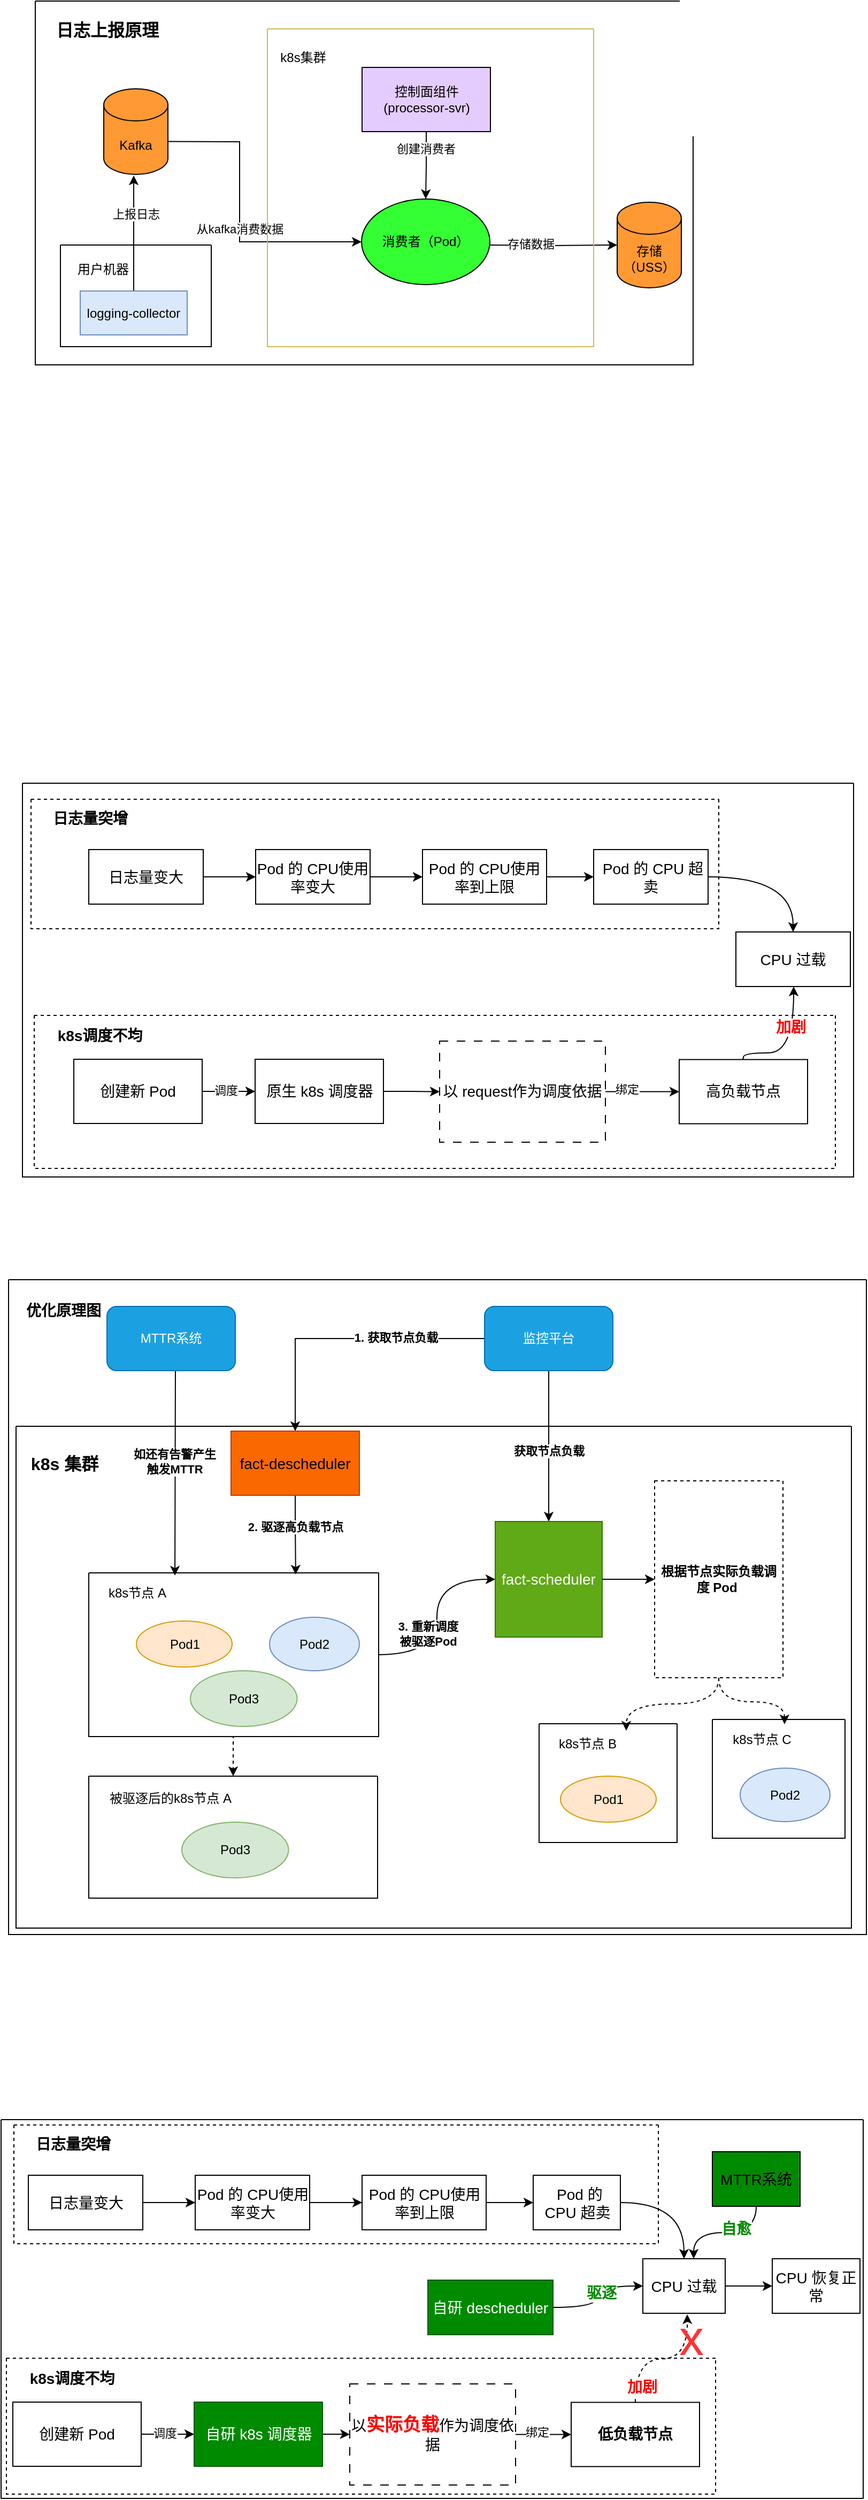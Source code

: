 <mxfile version="21.6.3" type="github" pages="9">
  <diagram name="解决高负载问题" id="dS3eurrgdBJsNmCLz-l4">
    <mxGraphModel dx="1194" dy="1929" grid="0" gridSize="10" guides="1" tooltips="1" connect="1" arrows="1" fold="1" page="1" pageScale="1" pageWidth="827" pageHeight="1169" math="0" shadow="0">
      <root>
        <mxCell id="0" />
        <mxCell id="1" parent="0" />
        <mxCell id="B2jIdj7naSdyqVEDEX2V-7" value="" style="edgeStyle=orthogonalEdgeStyle;rounded=0;orthogonalLoop=1;jettySize=auto;html=1;entryX=0;entryY=0.5;entryDx=0;entryDy=0;entryPerimeter=0;" edge="1" parent="1" target="B2jIdj7naSdyqVEDEX2V-10">
          <mxGeometry relative="1" as="geometry">
            <mxPoint x="468" y="-443" as="sourcePoint" />
            <mxPoint x="611" y="-443" as="targetPoint" />
          </mxGeometry>
        </mxCell>
        <mxCell id="B2jIdj7naSdyqVEDEX2V-21" value="存储数据" style="edgeLabel;html=1;align=center;verticalAlign=middle;resizable=0;points=[];" vertex="1" connectable="0" parent="B2jIdj7naSdyqVEDEX2V-7">
          <mxGeometry x="-0.342" y="2" relative="1" as="geometry">
            <mxPoint as="offset" />
          </mxGeometry>
        </mxCell>
        <mxCell id="B2jIdj7naSdyqVEDEX2V-4" value="" style="edgeStyle=orthogonalEdgeStyle;rounded=0;orthogonalLoop=1;jettySize=auto;html=1;exitX=1;exitY=0.5;exitDx=0;exitDy=0;exitPerimeter=0;entryX=0;entryY=0.5;entryDx=0;entryDy=0;" edge="1" parent="1" target="B2jIdj7naSdyqVEDEX2V-13">
          <mxGeometry relative="1" as="geometry">
            <mxPoint x="121" y="-540" as="sourcePoint" />
            <mxPoint x="300" y="-434" as="targetPoint" />
          </mxGeometry>
        </mxCell>
        <mxCell id="B2jIdj7naSdyqVEDEX2V-22" value="从kafka消费数据" style="edgeLabel;html=1;align=center;verticalAlign=middle;resizable=0;points=[];" vertex="1" connectable="0" parent="B2jIdj7naSdyqVEDEX2V-4">
          <mxGeometry x="0.22" relative="1" as="geometry">
            <mxPoint as="offset" />
          </mxGeometry>
        </mxCell>
        <mxCell id="B2jIdj7naSdyqVEDEX2V-9" value="Kafka" style="shape=cylinder3;whiteSpace=wrap;html=1;boundedLbl=1;backgroundOutline=1;size=15;fillColor=#FF9933;" vertex="1" parent="1">
          <mxGeometry x="109" y="-589" width="60" height="80" as="geometry" />
        </mxCell>
        <mxCell id="B2jIdj7naSdyqVEDEX2V-10" value="存储（USS）" style="shape=cylinder3;whiteSpace=wrap;html=1;boundedLbl=1;backgroundOutline=1;size=15;fillColor=#FF9933;" vertex="1" parent="1">
          <mxGeometry x="589" y="-483" width="60" height="80" as="geometry" />
        </mxCell>
        <mxCell id="B2jIdj7naSdyqVEDEX2V-15" value="" style="swimlane;startSize=0;fillColor=#fff2cc;strokeColor=#d6b656;" vertex="1" parent="1">
          <mxGeometry x="262" y="-645" width="305" height="297" as="geometry" />
        </mxCell>
        <mxCell id="B2jIdj7naSdyqVEDEX2V-13" value="消费者（Pod）" style="ellipse;whiteSpace=wrap;html=1;fillColor=#33FF33;" vertex="1" parent="B2jIdj7naSdyqVEDEX2V-15">
          <mxGeometry x="88" y="159" width="120" height="80" as="geometry" />
        </mxCell>
        <mxCell id="B2jIdj7naSdyqVEDEX2V-20" value="" style="edgeStyle=orthogonalEdgeStyle;rounded=0;orthogonalLoop=1;jettySize=auto;html=1;" edge="1" parent="B2jIdj7naSdyqVEDEX2V-15" source="B2jIdj7naSdyqVEDEX2V-18" target="B2jIdj7naSdyqVEDEX2V-13">
          <mxGeometry relative="1" as="geometry" />
        </mxCell>
        <mxCell id="B2jIdj7naSdyqVEDEX2V-118" value="创建消费者" style="edgeLabel;html=1;align=center;verticalAlign=middle;resizable=0;points=[];" vertex="1" connectable="0" parent="B2jIdj7naSdyqVEDEX2V-20">
          <mxGeometry x="-0.496" y="-1" relative="1" as="geometry">
            <mxPoint as="offset" />
          </mxGeometry>
        </mxCell>
        <mxCell id="B2jIdj7naSdyqVEDEX2V-18" value="控制面组件&lt;br style=&quot;border-color: var(--border-color);&quot;&gt;&lt;span style=&quot;border-color: var(--border-color);&quot;&gt;(processor-svr)&lt;/span&gt;" style="rounded=0;whiteSpace=wrap;html=1;fillColor=#E5CCFF;" vertex="1" parent="B2jIdj7naSdyqVEDEX2V-15">
          <mxGeometry x="88.5" y="36" width="120" height="60" as="geometry" />
        </mxCell>
        <mxCell id="B2jIdj7naSdyqVEDEX2V-17" value="k8s集群" style="text;html=1;align=center;verticalAlign=middle;resizable=0;points=[];autosize=1;strokeColor=none;fillColor=none;" vertex="1" parent="1">
          <mxGeometry x="264" y="-631" width="61" height="26" as="geometry" />
        </mxCell>
        <mxCell id="B2jIdj7naSdyqVEDEX2V-26" value="" style="edgeStyle=orthogonalEdgeStyle;rounded=0;orthogonalLoop=1;jettySize=auto;html=1;" edge="1" parent="1" source="B2jIdj7naSdyqVEDEX2V-24" target="B2jIdj7naSdyqVEDEX2V-25">
          <mxGeometry relative="1" as="geometry" />
        </mxCell>
        <mxCell id="B2jIdj7naSdyqVEDEX2V-24" value="&lt;font style=&quot;font-size: 14px;&quot;&gt;日志量变大&lt;/font&gt;" style="rounded=0;whiteSpace=wrap;html=1;" vertex="1" parent="1">
          <mxGeometry x="95" y="122" width="107" height="51" as="geometry" />
        </mxCell>
        <mxCell id="B2jIdj7naSdyqVEDEX2V-28" value="" style="edgeStyle=orthogonalEdgeStyle;rounded=0;orthogonalLoop=1;jettySize=auto;html=1;" edge="1" parent="1" source="B2jIdj7naSdyqVEDEX2V-25" target="B2jIdj7naSdyqVEDEX2V-27">
          <mxGeometry relative="1" as="geometry" />
        </mxCell>
        <mxCell id="B2jIdj7naSdyqVEDEX2V-25" value="&lt;font style=&quot;font-size: 14px;&quot;&gt;Pod 的 CPU使用率变大&lt;/font&gt;" style="rounded=0;whiteSpace=wrap;html=1;" vertex="1" parent="1">
          <mxGeometry x="251" y="122" width="107" height="51" as="geometry" />
        </mxCell>
        <mxCell id="B2jIdj7naSdyqVEDEX2V-32" value="" style="edgeStyle=orthogonalEdgeStyle;rounded=0;orthogonalLoop=1;jettySize=auto;html=1;" edge="1" parent="1" source="B2jIdj7naSdyqVEDEX2V-27" target="B2jIdj7naSdyqVEDEX2V-31">
          <mxGeometry relative="1" as="geometry" />
        </mxCell>
        <mxCell id="B2jIdj7naSdyqVEDEX2V-27" value="&lt;font style=&quot;font-size: 14px;&quot;&gt;Pod 的 CPU使用率到上限&lt;/font&gt;" style="rounded=0;whiteSpace=wrap;html=1;" vertex="1" parent="1">
          <mxGeometry x="407" y="122" width="116" height="51" as="geometry" />
        </mxCell>
        <mxCell id="B2jIdj7naSdyqVEDEX2V-39" style="edgeStyle=orthogonalEdgeStyle;rounded=0;orthogonalLoop=1;jettySize=auto;html=1;entryX=0.5;entryY=0;entryDx=0;entryDy=0;curved=1;" edge="1" parent="1" source="B2jIdj7naSdyqVEDEX2V-31" target="B2jIdj7naSdyqVEDEX2V-37">
          <mxGeometry relative="1" as="geometry" />
        </mxCell>
        <mxCell id="B2jIdj7naSdyqVEDEX2V-31" value="&lt;font style=&quot;font-size: 14px;&quot;&gt;&amp;nbsp;Pod 的 CPU 超卖&lt;/font&gt;" style="rounded=0;whiteSpace=wrap;html=1;" vertex="1" parent="1">
          <mxGeometry x="567" y="122" width="107" height="51" as="geometry" />
        </mxCell>
        <mxCell id="B2jIdj7naSdyqVEDEX2V-35" value="" style="edgeStyle=orthogonalEdgeStyle;rounded=0;orthogonalLoop=1;jettySize=auto;html=1;" edge="1" parent="1" source="B2jIdj7naSdyqVEDEX2V-33" target="B2jIdj7naSdyqVEDEX2V-34">
          <mxGeometry relative="1" as="geometry" />
        </mxCell>
        <mxCell id="B2jIdj7naSdyqVEDEX2V-41" value="调度" style="edgeLabel;html=1;align=center;verticalAlign=middle;resizable=0;points=[];" vertex="1" connectable="0" parent="B2jIdj7naSdyqVEDEX2V-35">
          <mxGeometry x="-0.111" y="1" relative="1" as="geometry">
            <mxPoint as="offset" />
          </mxGeometry>
        </mxCell>
        <mxCell id="B2jIdj7naSdyqVEDEX2V-33" value="&lt;span style=&quot;font-size: 14px;&quot;&gt;创建新 Pod&lt;/span&gt;" style="rounded=0;whiteSpace=wrap;html=1;" vertex="1" parent="1">
          <mxGeometry x="81" y="318" width="120" height="60" as="geometry" />
        </mxCell>
        <mxCell id="B2jIdj7naSdyqVEDEX2V-44" value="" style="edgeStyle=orthogonalEdgeStyle;rounded=0;orthogonalLoop=1;jettySize=auto;html=1;" edge="1" parent="1" source="B2jIdj7naSdyqVEDEX2V-34" target="B2jIdj7naSdyqVEDEX2V-40">
          <mxGeometry relative="1" as="geometry" />
        </mxCell>
        <mxCell id="B2jIdj7naSdyqVEDEX2V-34" value="&lt;font style=&quot;font-size: 14px;&quot;&gt;原生 k8s 调度器&lt;/font&gt;" style="rounded=0;whiteSpace=wrap;html=1;" vertex="1" parent="1">
          <mxGeometry x="250.5" y="318" width="120" height="60" as="geometry" />
        </mxCell>
        <mxCell id="B2jIdj7naSdyqVEDEX2V-37" value="&lt;font style=&quot;font-size: 14px;&quot;&gt;CPU 过载&lt;/font&gt;" style="rounded=0;whiteSpace=wrap;html=1;" vertex="1" parent="1">
          <mxGeometry x="700" y="199" width="107" height="51" as="geometry" />
        </mxCell>
        <mxCell id="B2jIdj7naSdyqVEDEX2V-47" value="" style="edgeStyle=orthogonalEdgeStyle;rounded=0;orthogonalLoop=1;jettySize=auto;html=1;" edge="1" parent="1" source="B2jIdj7naSdyqVEDEX2V-40" target="B2jIdj7naSdyqVEDEX2V-46">
          <mxGeometry relative="1" as="geometry" />
        </mxCell>
        <mxCell id="B2jIdj7naSdyqVEDEX2V-48" value="绑定" style="edgeLabel;html=1;align=center;verticalAlign=middle;resizable=0;points=[];" vertex="1" connectable="0" parent="B2jIdj7naSdyqVEDEX2V-47">
          <mxGeometry x="-0.417" y="3" relative="1" as="geometry">
            <mxPoint as="offset" />
          </mxGeometry>
        </mxCell>
        <mxCell id="B2jIdj7naSdyqVEDEX2V-40" value="&lt;font style=&quot;font-size: 14px;&quot;&gt;以 request作为调度依据&lt;/font&gt;" style="rounded=0;whiteSpace=wrap;html=1;dashed=1;dashPattern=8 8;" vertex="1" parent="1">
          <mxGeometry x="423" y="301" width="155" height="94.5" as="geometry" />
        </mxCell>
        <mxCell id="B2jIdj7naSdyqVEDEX2V-49" value="" style="edgeStyle=orthogonalEdgeStyle;rounded=0;orthogonalLoop=1;jettySize=auto;html=1;curved=1;" edge="1" parent="1" target="B2jIdj7naSdyqVEDEX2V-37">
          <mxGeometry relative="1" as="geometry">
            <mxPoint x="701" y="320" as="sourcePoint" />
            <Array as="points">
              <mxPoint x="707" y="312" />
              <mxPoint x="754" y="312" />
            </Array>
          </mxGeometry>
        </mxCell>
        <mxCell id="9p1GRIisoUXA117M1dgK-1" value="&lt;b&gt;&lt;font style=&quot;font-size: 14px;&quot; color=&quot;#ff0000&quot;&gt;加剧&lt;/font&gt;&lt;/b&gt;" style="edgeLabel;html=1;align=center;verticalAlign=middle;resizable=0;points=[];" vertex="1" connectable="0" parent="B2jIdj7naSdyqVEDEX2V-49">
          <mxGeometry x="0.276" y="4" relative="1" as="geometry">
            <mxPoint x="1" y="-7" as="offset" />
          </mxGeometry>
        </mxCell>
        <mxCell id="B2jIdj7naSdyqVEDEX2V-46" value="&lt;font style=&quot;font-size: 14px;&quot;&gt;高负载节点&lt;/font&gt;" style="rounded=0;whiteSpace=wrap;html=1;" vertex="1" parent="1">
          <mxGeometry x="647" y="318.25" width="120" height="60" as="geometry" />
        </mxCell>
        <mxCell id="B2jIdj7naSdyqVEDEX2V-51" value="" style="swimlane;startSize=0;dashed=1;" vertex="1" parent="1">
          <mxGeometry x="41" y="75" width="643" height="121" as="geometry" />
        </mxCell>
        <mxCell id="B2jIdj7naSdyqVEDEX2V-52" value="&lt;span style=&quot;font-size: 14px;&quot;&gt;&lt;b&gt;日志量突增&lt;/b&gt;&lt;/span&gt;" style="text;html=1;align=center;verticalAlign=middle;resizable=0;points=[];autosize=1;strokeColor=none;fillColor=none;" vertex="1" parent="B2jIdj7naSdyqVEDEX2V-51">
          <mxGeometry x="11" y="3" width="88" height="29" as="geometry" />
        </mxCell>
        <mxCell id="B2jIdj7naSdyqVEDEX2V-53" value="" style="swimlane;startSize=0;dashed=1;" vertex="1" parent="1">
          <mxGeometry x="44" y="277" width="749" height="143" as="geometry" />
        </mxCell>
        <mxCell id="B2jIdj7naSdyqVEDEX2V-54" value="&lt;font style=&quot;font-size: 14px;&quot;&gt;&lt;b&gt;k8s调度不均&lt;/b&gt;&lt;/font&gt;" style="text;html=1;align=center;verticalAlign=middle;resizable=0;points=[];autosize=1;strokeColor=none;fillColor=none;" vertex="1" parent="B2jIdj7naSdyqVEDEX2V-53">
          <mxGeometry x="12" y="4" width="97" height="29" as="geometry" />
        </mxCell>
        <mxCell id="B2jIdj7naSdyqVEDEX2V-67" value="" style="swimlane;startSize=0;" vertex="1" parent="1">
          <mxGeometry x="27" y="661" width="781" height="469" as="geometry" />
        </mxCell>
        <mxCell id="B2jIdj7naSdyqVEDEX2V-92" style="edgeStyle=orthogonalEdgeStyle;rounded=0;orthogonalLoop=1;jettySize=auto;html=1;exitX=0.5;exitY=1;exitDx=0;exitDy=0;entryX=1.007;entryY=0.019;entryDx=0;entryDy=0;entryPerimeter=0;curved=1;dashed=1;" edge="1" parent="B2jIdj7naSdyqVEDEX2V-67" source="B2jIdj7naSdyqVEDEX2V-80" target="B2jIdj7naSdyqVEDEX2V-88">
          <mxGeometry relative="1" as="geometry" />
        </mxCell>
        <mxCell id="B2jIdj7naSdyqVEDEX2V-94" style="edgeStyle=orthogonalEdgeStyle;rounded=0;orthogonalLoop=1;jettySize=auto;html=1;entryX=0.801;entryY=-0.058;entryDx=0;entryDy=0;entryPerimeter=0;curved=1;dashed=1;" edge="1" parent="B2jIdj7naSdyqVEDEX2V-67" source="B2jIdj7naSdyqVEDEX2V-80" target="B2jIdj7naSdyqVEDEX2V-91">
          <mxGeometry relative="1" as="geometry" />
        </mxCell>
        <mxCell id="B2jIdj7naSdyqVEDEX2V-80" value="&lt;b&gt;根据节点实际负载调度 Pod&amp;nbsp;&lt;/b&gt;" style="rounded=0;whiteSpace=wrap;html=1;dashed=1;" vertex="1" parent="B2jIdj7naSdyqVEDEX2V-67">
          <mxGeometry x="597" y="51" width="120" height="184" as="geometry" />
        </mxCell>
        <mxCell id="B2jIdj7naSdyqVEDEX2V-83" value="" style="swimlane;startSize=0;" vertex="1" parent="B2jIdj7naSdyqVEDEX2V-67">
          <mxGeometry x="489" y="278" width="129" height="111" as="geometry" />
        </mxCell>
        <mxCell id="B2jIdj7naSdyqVEDEX2V-88" value="k8s节点 B" style="text;html=1;align=center;verticalAlign=middle;resizable=0;points=[];autosize=1;strokeColor=none;fillColor=none;" vertex="1" parent="B2jIdj7naSdyqVEDEX2V-83">
          <mxGeometry x="9" y="6" width="72" height="26" as="geometry" />
        </mxCell>
        <mxCell id="B2jIdj7naSdyqVEDEX2V-89" value="" style="swimlane;startSize=0;" vertex="1" parent="B2jIdj7naSdyqVEDEX2V-67">
          <mxGeometry x="651" y="274" width="124" height="111" as="geometry" />
        </mxCell>
        <mxCell id="B2jIdj7naSdyqVEDEX2V-91" value="k8s节点 C" style="text;html=1;align=center;verticalAlign=middle;resizable=0;points=[];autosize=1;strokeColor=none;fillColor=none;" vertex="1" parent="B2jIdj7naSdyqVEDEX2V-89">
          <mxGeometry x="9" y="6" width="73" height="26" as="geometry" />
        </mxCell>
        <mxCell id="B2jIdj7naSdyqVEDEX2V-93" value="Pod2" style="ellipse;whiteSpace=wrap;html=1;fillColor=#dae8fc;strokeColor=#6c8ebf;" vertex="1" parent="B2jIdj7naSdyqVEDEX2V-89">
          <mxGeometry x="26" y="45.5" width="84" height="50" as="geometry" />
        </mxCell>
        <mxCell id="B2jIdj7naSdyqVEDEX2V-112" value="" style="swimlane;startSize=0;" vertex="1" parent="1">
          <mxGeometry x="68.5" y="-443" width="141" height="95" as="geometry" />
        </mxCell>
        <mxCell id="B2jIdj7naSdyqVEDEX2V-116" style="edgeStyle=orthogonalEdgeStyle;rounded=0;orthogonalLoop=1;jettySize=auto;html=1;exitX=0.5;exitY=0;exitDx=0;exitDy=0;" edge="1" parent="B2jIdj7naSdyqVEDEX2V-112" source="B2jIdj7naSdyqVEDEX2V-114">
          <mxGeometry relative="1" as="geometry">
            <mxPoint x="68.5" y="-65" as="targetPoint" />
          </mxGeometry>
        </mxCell>
        <mxCell id="B2jIdj7naSdyqVEDEX2V-117" value="上报日志" style="edgeLabel;html=1;align=center;verticalAlign=middle;resizable=0;points=[];" vertex="1" connectable="0" parent="B2jIdj7naSdyqVEDEX2V-116">
          <mxGeometry x="0.345" y="-1" relative="1" as="geometry">
            <mxPoint as="offset" />
          </mxGeometry>
        </mxCell>
        <mxCell id="B2jIdj7naSdyqVEDEX2V-114" value="logging-collector" style="rounded=0;whiteSpace=wrap;html=1;fillColor=#dae8fc;strokeColor=#6c8ebf;" vertex="1" parent="B2jIdj7naSdyqVEDEX2V-112">
          <mxGeometry x="18.5" y="43" width="100" height="41" as="geometry" />
        </mxCell>
        <mxCell id="B2jIdj7naSdyqVEDEX2V-113" value="用户机器" style="text;html=1;align=center;verticalAlign=middle;resizable=0;points=[];autosize=1;strokeColor=none;fillColor=none;" vertex="1" parent="1">
          <mxGeometry x="75" y="-433" width="66" height="26" as="geometry" />
        </mxCell>
        <mxCell id="B2jIdj7naSdyqVEDEX2V-119" value="" style="swimlane;startSize=0;" vertex="1" parent="1">
          <mxGeometry x="45" y="-671" width="615" height="340" as="geometry" />
        </mxCell>
        <mxCell id="B2jIdj7naSdyqVEDEX2V-120" value="&lt;font style=&quot;font-size: 16px;&quot;&gt;&lt;b&gt;日志上报原理&lt;/b&gt;&lt;/font&gt;" style="text;html=1;align=center;verticalAlign=middle;resizable=0;points=[];autosize=1;strokeColor=none;fillColor=none;" vertex="1" parent="B2jIdj7naSdyqVEDEX2V-119">
          <mxGeometry x="10" y="11" width="114" height="31" as="geometry" />
        </mxCell>
        <mxCell id="B2jIdj7naSdyqVEDEX2V-125" value="" style="swimlane;startSize=0;" vertex="1" parent="1">
          <mxGeometry x="20" y="524" width="802" height="612" as="geometry" />
        </mxCell>
        <mxCell id="B2jIdj7naSdyqVEDEX2V-84" value="Pod1" style="ellipse;whiteSpace=wrap;html=1;fillColor=#ffe6cc;strokeColor=#d79b00;" vertex="1" parent="B2jIdj7naSdyqVEDEX2V-125">
          <mxGeometry x="516" y="464" width="89.5" height="43" as="geometry" />
        </mxCell>
        <mxCell id="B2jIdj7naSdyqVEDEX2V-126" value="&lt;b&gt;&lt;font style=&quot;font-size: 14px;&quot;&gt;优化原理图&lt;/font&gt;&lt;/b&gt;" style="text;html=1;align=center;verticalAlign=middle;resizable=0;points=[];autosize=1;strokeColor=none;fillColor=none;" vertex="1" parent="B2jIdj7naSdyqVEDEX2V-125">
          <mxGeometry x="7" y="14" width="88" height="29" as="geometry" />
        </mxCell>
        <mxCell id="_EPC9Mjn7-QeW5pqiCJk-6" style="edgeStyle=orthogonalEdgeStyle;rounded=0;orthogonalLoop=1;jettySize=auto;html=1;curved=1;entryX=0.714;entryY=0.01;entryDx=0;entryDy=0;entryPerimeter=0;" edge="1" parent="B2jIdj7naSdyqVEDEX2V-125" source="B2jIdj7naSdyqVEDEX2V-61" target="B2jIdj7naSdyqVEDEX2V-55">
          <mxGeometry relative="1" as="geometry" />
        </mxCell>
        <mxCell id="_EPC9Mjn7-QeW5pqiCJk-7" value="&lt;b&gt;2. 驱逐高负载节点&lt;/b&gt;" style="edgeLabel;html=1;align=center;verticalAlign=middle;resizable=0;points=[];" vertex="1" connectable="0" parent="_EPC9Mjn7-QeW5pqiCJk-6">
          <mxGeometry x="-0.195" relative="1" as="geometry">
            <mxPoint y="-1" as="offset" />
          </mxGeometry>
        </mxCell>
        <mxCell id="B2jIdj7naSdyqVEDEX2V-61" value="&lt;font style=&quot;font-size: 14px;&quot;&gt;fact-descheduler&lt;/font&gt;" style="rounded=0;whiteSpace=wrap;html=1;fillColor=#fa6800;fontColor=#000000;strokeColor=#C73500;" vertex="1" parent="B2jIdj7naSdyqVEDEX2V-125">
          <mxGeometry x="208" y="141.5" width="120" height="60" as="geometry" />
        </mxCell>
        <mxCell id="B2jIdj7naSdyqVEDEX2V-104" style="edgeStyle=orthogonalEdgeStyle;rounded=0;orthogonalLoop=1;jettySize=auto;html=1;dashed=1;entryX=0.5;entryY=0;entryDx=0;entryDy=0;" edge="1" parent="B2jIdj7naSdyqVEDEX2V-125" target="B2jIdj7naSdyqVEDEX2V-95">
          <mxGeometry relative="1" as="geometry">
            <mxPoint x="208.48" y="427" as="sourcePoint" />
            <mxPoint x="208" y="470" as="targetPoint" />
          </mxGeometry>
        </mxCell>
        <mxCell id="B2jIdj7naSdyqVEDEX2V-95" value="" style="swimlane;startSize=0;" vertex="1" parent="B2jIdj7naSdyqVEDEX2V-125">
          <mxGeometry x="75" y="464" width="270" height="114" as="geometry" />
        </mxCell>
        <mxCell id="B2jIdj7naSdyqVEDEX2V-98" value="Pod3" style="ellipse;whiteSpace=wrap;html=1;fillColor=#d5e8d4;strokeColor=#82b366;" vertex="1" parent="B2jIdj7naSdyqVEDEX2V-95">
          <mxGeometry x="87" y="43" width="99.75" height="52" as="geometry" />
        </mxCell>
        <mxCell id="B2jIdj7naSdyqVEDEX2V-100" value="被驱逐后的k8s节点 A" style="text;html=1;align=center;verticalAlign=middle;resizable=0;points=[];autosize=1;strokeColor=none;fillColor=none;" vertex="1" parent="B2jIdj7naSdyqVEDEX2V-95">
          <mxGeometry x="10" y="8" width="132" height="26" as="geometry" />
        </mxCell>
        <mxCell id="B2jIdj7naSdyqVEDEX2V-55" value="" style="swimlane;startSize=0;" vertex="1" parent="B2jIdj7naSdyqVEDEX2V-125">
          <mxGeometry x="75" y="274" width="271" height="153" as="geometry" />
        </mxCell>
        <mxCell id="B2jIdj7naSdyqVEDEX2V-57" value="Pod1" style="ellipse;whiteSpace=wrap;html=1;fillColor=#ffe6cc;strokeColor=#d79b00;" vertex="1" parent="B2jIdj7naSdyqVEDEX2V-55">
          <mxGeometry x="44.5" y="45" width="89.5" height="43" as="geometry" />
        </mxCell>
        <mxCell id="B2jIdj7naSdyqVEDEX2V-58" value="Pod2" style="ellipse;whiteSpace=wrap;html=1;fillColor=#dae8fc;strokeColor=#6c8ebf;" vertex="1" parent="B2jIdj7naSdyqVEDEX2V-55">
          <mxGeometry x="169" y="41.5" width="84" height="50" as="geometry" />
        </mxCell>
        <mxCell id="B2jIdj7naSdyqVEDEX2V-59" value="Pod3" style="ellipse;whiteSpace=wrap;html=1;fillColor=#d5e8d4;strokeColor=#82b366;" vertex="1" parent="B2jIdj7naSdyqVEDEX2V-55">
          <mxGeometry x="95" y="91.5" width="99.75" height="52" as="geometry" />
        </mxCell>
        <mxCell id="B2jIdj7naSdyqVEDEX2V-56" value="k8s节点 A" style="text;html=1;align=center;verticalAlign=middle;resizable=0;points=[];autosize=1;strokeColor=none;fillColor=none;" vertex="1" parent="B2jIdj7naSdyqVEDEX2V-55">
          <mxGeometry x="9" y="6" width="72" height="26" as="geometry" />
        </mxCell>
        <mxCell id="s0YLPHdvTcjiDlT3Nq0t-1" style="edgeStyle=orthogonalEdgeStyle;rounded=0;orthogonalLoop=1;jettySize=auto;html=1;" edge="1" parent="B2jIdj7naSdyqVEDEX2V-125" source="B2jIdj7naSdyqVEDEX2V-62" target="B2jIdj7naSdyqVEDEX2V-61">
          <mxGeometry relative="1" as="geometry" />
        </mxCell>
        <mxCell id="s0YLPHdvTcjiDlT3Nq0t-2" value="&lt;b style=&quot;border-color: var(--border-color); background-color: rgb(251, 251, 251);&quot;&gt;1. 获取节点负载&lt;/b&gt;" style="edgeLabel;html=1;align=center;verticalAlign=middle;resizable=0;points=[];" vertex="1" connectable="0" parent="s0YLPHdvTcjiDlT3Nq0t-1">
          <mxGeometry x="-0.359" y="-1" relative="1" as="geometry">
            <mxPoint x="1" as="offset" />
          </mxGeometry>
        </mxCell>
        <mxCell id="s0YLPHdvTcjiDlT3Nq0t-3" style="edgeStyle=orthogonalEdgeStyle;rounded=0;orthogonalLoop=1;jettySize=auto;html=1;entryX=0.5;entryY=0;entryDx=0;entryDy=0;" edge="1" parent="B2jIdj7naSdyqVEDEX2V-125" source="B2jIdj7naSdyqVEDEX2V-62" target="B2jIdj7naSdyqVEDEX2V-74">
          <mxGeometry relative="1" as="geometry" />
        </mxCell>
        <mxCell id="B2jIdj7naSdyqVEDEX2V-62" value="监控平台" style="rounded=1;whiteSpace=wrap;html=1;fillColor=#1ba1e2;fontColor=#ffffff;strokeColor=#006EAF;" vertex="1" parent="B2jIdj7naSdyqVEDEX2V-125">
          <mxGeometry x="445" y="25" width="120" height="60" as="geometry" />
        </mxCell>
        <mxCell id="B2jIdj7naSdyqVEDEX2V-74" value="&lt;font style=&quot;font-size: 14px;&quot;&gt;fact-scheduler&lt;/font&gt;" style="rounded=0;whiteSpace=wrap;html=1;fillColor=#60a917;fontColor=#ffffff;strokeColor=#2D7600;" vertex="1" parent="B2jIdj7naSdyqVEDEX2V-125">
          <mxGeometry x="455" y="226" width="100" height="108" as="geometry" />
        </mxCell>
        <mxCell id="B2jIdj7naSdyqVEDEX2V-77" style="edgeStyle=orthogonalEdgeStyle;rounded=0;orthogonalLoop=1;jettySize=auto;html=1;curved=1;entryX=0;entryY=0.5;entryDx=0;entryDy=0;" edge="1" parent="B2jIdj7naSdyqVEDEX2V-125" source="B2jIdj7naSdyqVEDEX2V-55" target="B2jIdj7naSdyqVEDEX2V-74">
          <mxGeometry relative="1" as="geometry">
            <mxPoint x="383" y="280" as="sourcePoint" />
            <mxPoint x="468" y="280" as="targetPoint" />
          </mxGeometry>
        </mxCell>
        <mxCell id="B2jIdj7naSdyqVEDEX2V-78" value="&lt;b&gt;3. 重新调度&lt;br&gt;被驱逐Pod&lt;/b&gt;" style="edgeLabel;html=1;align=center;verticalAlign=middle;resizable=0;points=[];" vertex="1" connectable="0" parent="B2jIdj7naSdyqVEDEX2V-77">
          <mxGeometry x="-0.157" y="-1" relative="1" as="geometry">
            <mxPoint x="-10" y="1" as="offset" />
          </mxGeometry>
        </mxCell>
        <mxCell id="B2jIdj7naSdyqVEDEX2V-69" value="&lt;font style=&quot;font-size: 16px;&quot;&gt;&lt;b&gt;k8s 集群&lt;/b&gt;&lt;/font&gt;" style="text;html=1;align=center;verticalAlign=middle;resizable=0;points=[];autosize=1;strokeColor=none;fillColor=none;" vertex="1" parent="B2jIdj7naSdyqVEDEX2V-125">
          <mxGeometry x="11" y="156" width="81" height="31" as="geometry" />
        </mxCell>
        <mxCell id="_EPC9Mjn7-QeW5pqiCJk-8" style="edgeStyle=orthogonalEdgeStyle;rounded=0;orthogonalLoop=1;jettySize=auto;html=1;entryX=0.771;entryY=-0.019;entryDx=0;entryDy=0;entryPerimeter=0;curved=1;" edge="1" parent="B2jIdj7naSdyqVEDEX2V-125">
          <mxGeometry relative="1" as="geometry">
            <mxPoint x="156" y="82" as="sourcePoint" />
            <mxPoint x="155.512" y="276.506" as="targetPoint" />
            <Array as="points">
              <mxPoint x="156" y="141" />
              <mxPoint x="156" y="141" />
            </Array>
          </mxGeometry>
        </mxCell>
        <mxCell id="_EPC9Mjn7-QeW5pqiCJk-9" value="&lt;b&gt;如还有告警产生&lt;br&gt;触发MTTR&lt;/b&gt;" style="edgeLabel;html=1;align=center;verticalAlign=middle;resizable=0;points=[];" vertex="1" connectable="0" parent="_EPC9Mjn7-QeW5pqiCJk-8">
          <mxGeometry x="-0.1" y="-1" relative="1" as="geometry">
            <mxPoint as="offset" />
          </mxGeometry>
        </mxCell>
        <mxCell id="_EPC9Mjn7-QeW5pqiCJk-1" value="MTTR系统" style="rounded=1;whiteSpace=wrap;html=1;fillColor=#1ba1e2;fontColor=#ffffff;strokeColor=#006EAF;" vertex="1" parent="B2jIdj7naSdyqVEDEX2V-125">
          <mxGeometry x="92" y="25" width="120" height="60" as="geometry" />
        </mxCell>
        <mxCell id="s0YLPHdvTcjiDlT3Nq0t-5" value="&lt;b&gt;获取节点负载&lt;/b&gt;" style="edgeLabel;html=1;align=center;verticalAlign=middle;resizable=0;points=[];" vertex="1" connectable="0" parent="B2jIdj7naSdyqVEDEX2V-125">
          <mxGeometry x="505" y="160" as="geometry" />
        </mxCell>
        <mxCell id="B2jIdj7naSdyqVEDEX2V-82" value="" style="edgeStyle=orthogonalEdgeStyle;rounded=0;orthogonalLoop=1;jettySize=auto;html=1;" edge="1" parent="1" source="B2jIdj7naSdyqVEDEX2V-74" target="B2jIdj7naSdyqVEDEX2V-80">
          <mxGeometry relative="1" as="geometry" />
        </mxCell>
        <mxCell id="9p1GRIisoUXA117M1dgK-3" value="" style="edgeStyle=orthogonalEdgeStyle;rounded=0;orthogonalLoop=1;jettySize=auto;html=1;" edge="1" parent="1" source="9p1GRIisoUXA117M1dgK-4" target="9p1GRIisoUXA117M1dgK-6">
          <mxGeometry relative="1" as="geometry" />
        </mxCell>
        <mxCell id="9p1GRIisoUXA117M1dgK-4" value="&lt;font style=&quot;font-size: 14px;&quot;&gt;日志量变大&lt;/font&gt;" style="rounded=0;whiteSpace=wrap;html=1;" vertex="1" parent="1">
          <mxGeometry x="38.5" y="1361" width="107" height="51" as="geometry" />
        </mxCell>
        <mxCell id="9p1GRIisoUXA117M1dgK-5" value="" style="edgeStyle=orthogonalEdgeStyle;rounded=0;orthogonalLoop=1;jettySize=auto;html=1;" edge="1" parent="1" source="9p1GRIisoUXA117M1dgK-6" target="9p1GRIisoUXA117M1dgK-8">
          <mxGeometry relative="1" as="geometry" />
        </mxCell>
        <mxCell id="9p1GRIisoUXA117M1dgK-6" value="&lt;font style=&quot;font-size: 14px;&quot;&gt;Pod 的 CPU使用率变大&lt;/font&gt;" style="rounded=0;whiteSpace=wrap;html=1;" vertex="1" parent="1">
          <mxGeometry x="194.5" y="1361" width="107" height="51" as="geometry" />
        </mxCell>
        <mxCell id="9p1GRIisoUXA117M1dgK-7" value="" style="edgeStyle=orthogonalEdgeStyle;rounded=0;orthogonalLoop=1;jettySize=auto;html=1;" edge="1" parent="1" source="9p1GRIisoUXA117M1dgK-8" target="9p1GRIisoUXA117M1dgK-10">
          <mxGeometry relative="1" as="geometry" />
        </mxCell>
        <mxCell id="9p1GRIisoUXA117M1dgK-8" value="&lt;font style=&quot;font-size: 14px;&quot;&gt;Pod 的 CPU使用率到上限&lt;/font&gt;" style="rounded=0;whiteSpace=wrap;html=1;" vertex="1" parent="1">
          <mxGeometry x="350.5" y="1361" width="116" height="51" as="geometry" />
        </mxCell>
        <mxCell id="9p1GRIisoUXA117M1dgK-9" style="edgeStyle=orthogonalEdgeStyle;rounded=0;orthogonalLoop=1;jettySize=auto;html=1;entryX=0.5;entryY=0;entryDx=0;entryDy=0;curved=1;" edge="1" parent="1" source="9p1GRIisoUXA117M1dgK-10" target="9p1GRIisoUXA117M1dgK-16">
          <mxGeometry relative="1" as="geometry" />
        </mxCell>
        <mxCell id="9p1GRIisoUXA117M1dgK-10" value="&lt;font style=&quot;font-size: 14px;&quot;&gt;&amp;nbsp;Pod 的 CPU 超卖&lt;/font&gt;" style="rounded=0;whiteSpace=wrap;html=1;" vertex="1" parent="1">
          <mxGeometry x="510.5" y="1361" width="81.5" height="51" as="geometry" />
        </mxCell>
        <mxCell id="9p1GRIisoUXA117M1dgK-11" value="" style="edgeStyle=orthogonalEdgeStyle;rounded=0;orthogonalLoop=1;jettySize=auto;html=1;" edge="1" parent="1" source="9p1GRIisoUXA117M1dgK-13" target="9p1GRIisoUXA117M1dgK-15">
          <mxGeometry relative="1" as="geometry" />
        </mxCell>
        <mxCell id="9p1GRIisoUXA117M1dgK-12" value="调度" style="edgeLabel;html=1;align=center;verticalAlign=middle;resizable=0;points=[];" vertex="1" connectable="0" parent="9p1GRIisoUXA117M1dgK-11">
          <mxGeometry x="-0.111" y="1" relative="1" as="geometry">
            <mxPoint as="offset" />
          </mxGeometry>
        </mxCell>
        <mxCell id="9p1GRIisoUXA117M1dgK-13" value="&lt;span style=&quot;font-size: 14px;&quot;&gt;创建新 Pod&lt;/span&gt;" style="rounded=0;whiteSpace=wrap;html=1;" vertex="1" parent="1">
          <mxGeometry x="24" y="1573" width="120" height="60" as="geometry" />
        </mxCell>
        <mxCell id="9p1GRIisoUXA117M1dgK-14" value="" style="edgeStyle=orthogonalEdgeStyle;rounded=0;orthogonalLoop=1;jettySize=auto;html=1;" edge="1" parent="1" source="9p1GRIisoUXA117M1dgK-15" target="9p1GRIisoUXA117M1dgK-19">
          <mxGeometry relative="1" as="geometry" />
        </mxCell>
        <mxCell id="9p1GRIisoUXA117M1dgK-15" value="&lt;font style=&quot;font-size: 14px;&quot;&gt;自研 k8s 调度器&lt;/font&gt;" style="rounded=0;whiteSpace=wrap;html=1;fillColor=#008a00;fontColor=#ffffff;strokeColor=#005700;" vertex="1" parent="1">
          <mxGeometry x="193.5" y="1573" width="120" height="60" as="geometry" />
        </mxCell>
        <mxCell id="9p1GRIisoUXA117M1dgK-38" value="" style="edgeStyle=orthogonalEdgeStyle;rounded=0;orthogonalLoop=1;jettySize=auto;html=1;" edge="1" parent="1" source="9p1GRIisoUXA117M1dgK-16" target="9p1GRIisoUXA117M1dgK-37">
          <mxGeometry relative="1" as="geometry" />
        </mxCell>
        <mxCell id="9p1GRIisoUXA117M1dgK-16" value="&lt;font style=&quot;font-size: 14px;&quot;&gt;CPU 过载&lt;/font&gt;" style="rounded=0;whiteSpace=wrap;html=1;" vertex="1" parent="1">
          <mxGeometry x="613" y="1439" width="77" height="51" as="geometry" />
        </mxCell>
        <mxCell id="9p1GRIisoUXA117M1dgK-17" value="" style="edgeStyle=orthogonalEdgeStyle;rounded=0;orthogonalLoop=1;jettySize=auto;html=1;" edge="1" parent="1" source="9p1GRIisoUXA117M1dgK-19" target="9p1GRIisoUXA117M1dgK-22">
          <mxGeometry relative="1" as="geometry" />
        </mxCell>
        <mxCell id="9p1GRIisoUXA117M1dgK-18" value="绑定" style="edgeLabel;html=1;align=center;verticalAlign=middle;resizable=0;points=[];" vertex="1" connectable="0" parent="9p1GRIisoUXA117M1dgK-17">
          <mxGeometry x="-0.417" y="3" relative="1" as="geometry">
            <mxPoint x="5" as="offset" />
          </mxGeometry>
        </mxCell>
        <mxCell id="9p1GRIisoUXA117M1dgK-19" value="&lt;font style=&quot;&quot;&gt;&lt;span style=&quot;font-size: 14px;&quot;&gt;以&lt;/span&gt;&lt;b style=&quot;&quot;&gt;&lt;font style=&quot;font-size: 17px;&quot; color=&quot;#ff0000&quot;&gt;实际负载&lt;/font&gt;&lt;/b&gt;&lt;span style=&quot;font-size: 14px;&quot;&gt;作为调度依据&lt;/span&gt;&lt;/font&gt;" style="rounded=0;whiteSpace=wrap;html=1;dashed=1;dashPattern=8 8;" vertex="1" parent="1">
          <mxGeometry x="339" y="1556" width="155" height="94.5" as="geometry" />
        </mxCell>
        <mxCell id="9p1GRIisoUXA117M1dgK-39" style="edgeStyle=orthogonalEdgeStyle;rounded=0;orthogonalLoop=1;jettySize=auto;html=1;curved=1;dashed=1;" edge="1" parent="1" source="9p1GRIisoUXA117M1dgK-22">
          <mxGeometry relative="1" as="geometry">
            <mxPoint x="654.5" y="1491" as="targetPoint" />
          </mxGeometry>
        </mxCell>
        <mxCell id="9p1GRIisoUXA117M1dgK-40" value="&lt;b&gt;&lt;font color=&quot;#ff0000&quot; style=&quot;font-size: 14px;&quot;&gt;加剧&lt;/font&gt;&lt;/b&gt;" style="edgeLabel;html=1;align=center;verticalAlign=middle;resizable=0;points=[];" vertex="1" connectable="0" parent="9p1GRIisoUXA117M1dgK-39">
          <mxGeometry x="0.106" y="4" relative="1" as="geometry">
            <mxPoint x="-26" y="30" as="offset" />
          </mxGeometry>
        </mxCell>
        <mxCell id="9p1GRIisoUXA117M1dgK-22" value="&lt;font style=&quot;font-size: 14px;&quot;&gt;&lt;b&gt;低负载节点&lt;/b&gt;&lt;/font&gt;" style="rounded=0;whiteSpace=wrap;html=1;" vertex="1" parent="1">
          <mxGeometry x="546" y="1573.25" width="120" height="60" as="geometry" />
        </mxCell>
        <mxCell id="9p1GRIisoUXA117M1dgK-23" value="" style="swimlane;startSize=0;dashed=1;" vertex="1" parent="1">
          <mxGeometry x="25" y="1314" width="602.5" height="111" as="geometry" />
        </mxCell>
        <mxCell id="9p1GRIisoUXA117M1dgK-24" value="&lt;span style=&quot;font-size: 14px;&quot;&gt;&lt;b&gt;日志量突增&lt;/b&gt;&lt;/span&gt;" style="text;html=1;align=center;verticalAlign=middle;resizable=0;points=[];autosize=1;strokeColor=none;fillColor=none;" vertex="1" parent="9p1GRIisoUXA117M1dgK-23">
          <mxGeometry x="11" y="3" width="88" height="29" as="geometry" />
        </mxCell>
        <mxCell id="9p1GRIisoUXA117M1dgK-25" value="" style="swimlane;startSize=0;dashed=1;" vertex="1" parent="1">
          <mxGeometry x="18" y="1532" width="663" height="127" as="geometry" />
        </mxCell>
        <mxCell id="9p1GRIisoUXA117M1dgK-26" value="&lt;font style=&quot;font-size: 14px;&quot;&gt;&lt;b&gt;k8s调度不均&lt;/b&gt;&lt;/font&gt;" style="text;html=1;align=center;verticalAlign=middle;resizable=0;points=[];autosize=1;strokeColor=none;fillColor=none;" vertex="1" parent="9p1GRIisoUXA117M1dgK-25">
          <mxGeometry x="12" y="4" width="97" height="29" as="geometry" />
        </mxCell>
        <mxCell id="9p1GRIisoUXA117M1dgK-29" value="&lt;font color=&quot;#ff3333&quot; style=&quot;font-size: 46px;&quot;&gt;x&lt;/font&gt;" style="text;html=1;align=center;verticalAlign=middle;resizable=0;points=[];autosize=1;strokeColor=none;fillColor=none;" vertex="1" parent="1">
          <mxGeometry x="637" y="1479" width="41" height="67" as="geometry" />
        </mxCell>
        <mxCell id="9p1GRIisoUXA117M1dgK-35" style="edgeStyle=orthogonalEdgeStyle;rounded=0;orthogonalLoop=1;jettySize=auto;html=1;entryX=0;entryY=0.5;entryDx=0;entryDy=0;curved=1;" edge="1" parent="1" source="9p1GRIisoUXA117M1dgK-34" target="9p1GRIisoUXA117M1dgK-16">
          <mxGeometry relative="1" as="geometry" />
        </mxCell>
        <mxCell id="9p1GRIisoUXA117M1dgK-36" value="&lt;b&gt;&lt;font color=&quot;#008a00&quot; style=&quot;font-size: 14px;&quot;&gt;驱逐&lt;/font&gt;&lt;/b&gt;" style="edgeLabel;html=1;align=center;verticalAlign=middle;resizable=0;points=[];" vertex="1" connectable="0" parent="9p1GRIisoUXA117M1dgK-35">
          <mxGeometry x="0.074" y="-3" relative="1" as="geometry">
            <mxPoint as="offset" />
          </mxGeometry>
        </mxCell>
        <mxCell id="9p1GRIisoUXA117M1dgK-34" value="&lt;font style=&quot;font-size: 14px;&quot;&gt;自研 descheduler&lt;/font&gt;" style="rounded=0;whiteSpace=wrap;html=1;fillColor=#008a00;fontColor=#ffffff;strokeColor=#005700;" vertex="1" parent="1">
          <mxGeometry x="412" y="1459" width="117" height="51" as="geometry" />
        </mxCell>
        <mxCell id="9p1GRIisoUXA117M1dgK-37" value="&lt;font style=&quot;font-size: 14px;&quot;&gt;CPU 恢复正常&lt;/font&gt;" style="rounded=0;whiteSpace=wrap;html=1;" vertex="1" parent="1">
          <mxGeometry x="734" y="1439" width="82" height="51" as="geometry" />
        </mxCell>
        <mxCell id="9p1GRIisoUXA117M1dgK-43" value="" style="swimlane;startSize=0;" vertex="1" parent="1">
          <mxGeometry x="33" y="60" width="777" height="368" as="geometry" />
        </mxCell>
        <mxCell id="9p1GRIisoUXA117M1dgK-44" value="" style="swimlane;startSize=0;" vertex="1" parent="1">
          <mxGeometry x="13" y="1309" width="806" height="354" as="geometry" />
        </mxCell>
        <mxCell id="VdRHFbeHQnluqsLkU30x-2" value="&lt;font style=&quot;font-size: 14px;&quot;&gt;MTTR系统&lt;/font&gt;" style="rounded=0;whiteSpace=wrap;html=1;fillColor=#008A00;" vertex="1" parent="9p1GRIisoUXA117M1dgK-44">
          <mxGeometry x="665" y="30" width="82" height="51" as="geometry" />
        </mxCell>
        <mxCell id="VdRHFbeHQnluqsLkU30x-3" style="edgeStyle=orthogonalEdgeStyle;rounded=0;orthogonalLoop=1;jettySize=auto;html=1;entryX=0.617;entryY=0;entryDx=0;entryDy=0;entryPerimeter=0;curved=1;" edge="1" parent="1" source="VdRHFbeHQnluqsLkU30x-2" target="9p1GRIisoUXA117M1dgK-16">
          <mxGeometry relative="1" as="geometry" />
        </mxCell>
        <mxCell id="VdRHFbeHQnluqsLkU30x-4" value="&lt;b&gt;&lt;font color=&quot;#008a00&quot; style=&quot;font-size: 14px;&quot;&gt;自愈&lt;/font&gt;&lt;/b&gt;" style="edgeLabel;html=1;align=center;verticalAlign=middle;resizable=0;points=[];" vertex="1" connectable="0" parent="VdRHFbeHQnluqsLkU30x-3">
          <mxGeometry x="-0.181" y="-4" relative="1" as="geometry">
            <mxPoint as="offset" />
          </mxGeometry>
        </mxCell>
      </root>
    </mxGraphModel>
  </diagram>
  <diagram id="TPDEZOjtnnBgoBR0PvHR" name="第 3 页">
    <mxGraphModel dx="1194" dy="760" grid="0" gridSize="10" guides="1" tooltips="1" connect="1" arrows="1" fold="1" page="1" pageScale="1" pageWidth="827" pageHeight="1169" math="0" shadow="0">
      <root>
        <mxCell id="0" />
        <mxCell id="1" parent="0" />
        <mxCell id="38-3xJbF_leJ5xTI2sj9-4" value="" style="edgeStyle=orthogonalEdgeStyle;rounded=0;orthogonalLoop=1;jettySize=auto;html=1;" edge="1" parent="1" source="38-3xJbF_leJ5xTI2sj9-2" target="38-3xJbF_leJ5xTI2sj9-3">
          <mxGeometry relative="1" as="geometry" />
        </mxCell>
        <mxCell id="38-3xJbF_leJ5xTI2sj9-2" value="开始" style="rounded=0;whiteSpace=wrap;html=1;" vertex="1" parent="1">
          <mxGeometry x="215.5" y="332" width="118" height="23" as="geometry" />
        </mxCell>
        <mxCell id="38-3xJbF_leJ5xTI2sj9-8" value="" style="edgeStyle=orthogonalEdgeStyle;rounded=0;orthogonalLoop=1;jettySize=auto;html=1;" edge="1" parent="1" source="38-3xJbF_leJ5xTI2sj9-3" target="38-3xJbF_leJ5xTI2sj9-7">
          <mxGeometry relative="1" as="geometry" />
        </mxCell>
        <mxCell id="38-3xJbF_leJ5xTI2sj9-3" value="从监控平台获取&lt;br style=&quot;border-color: var(--border-color); font-size: 11px;&quot;&gt;&lt;span style=&quot;font-size: 11px; background-color: rgb(255, 255, 255);&quot;&gt;日志kafka消费延时&lt;/span&gt;" style="rounded=0;whiteSpace=wrap;html=1;" vertex="1" parent="1">
          <mxGeometry x="214.5" y="378" width="120" height="37" as="geometry" />
        </mxCell>
        <mxCell id="38-3xJbF_leJ5xTI2sj9-10" value="" style="edgeStyle=orthogonalEdgeStyle;rounded=0;orthogonalLoop=1;jettySize=auto;html=1;" edge="1" parent="1" source="38-3xJbF_leJ5xTI2sj9-7" target="38-3xJbF_leJ5xTI2sj9-9">
          <mxGeometry relative="1" as="geometry" />
        </mxCell>
        <mxCell id="38-3xJbF_leJ5xTI2sj9-14" value="否" style="edgeLabel;html=1;align=center;verticalAlign=middle;resizable=0;points=[];" vertex="1" connectable="0" parent="38-3xJbF_leJ5xTI2sj9-10">
          <mxGeometry x="-0.284" y="-2" relative="1" as="geometry">
            <mxPoint as="offset" />
          </mxGeometry>
        </mxCell>
        <mxCell id="38-3xJbF_leJ5xTI2sj9-12" value="" style="edgeStyle=orthogonalEdgeStyle;rounded=0;orthogonalLoop=1;jettySize=auto;html=1;" edge="1" parent="1">
          <mxGeometry relative="1" as="geometry">
            <mxPoint x="274" y="514" as="sourcePoint" />
            <mxPoint x="274" y="555" as="targetPoint" />
          </mxGeometry>
        </mxCell>
        <mxCell id="38-3xJbF_leJ5xTI2sj9-13" value="是" style="edgeLabel;html=1;align=center;verticalAlign=middle;resizable=0;points=[];" vertex="1" connectable="0" parent="38-3xJbF_leJ5xTI2sj9-12">
          <mxGeometry x="-0.31" y="-2" relative="1" as="geometry">
            <mxPoint y="7" as="offset" />
          </mxGeometry>
        </mxCell>
        <mxCell id="38-3xJbF_leJ5xTI2sj9-7" value="判断是否存在日志&lt;br&gt;时延是否大于阈值？" style="rhombus;whiteSpace=wrap;html=1;" vertex="1" parent="1">
          <mxGeometry x="197" y="438" width="155" height="75" as="geometry" />
        </mxCell>
        <mxCell id="38-3xJbF_leJ5xTI2sj9-9" value="结束" style="whiteSpace=wrap;html=1;" vertex="1" parent="1">
          <mxGeometry x="411" y="451.5" width="78.5" height="48" as="geometry" />
        </mxCell>
        <mxCell id="38-3xJbF_leJ5xTI2sj9-17" value="" style="edgeStyle=orthogonalEdgeStyle;rounded=0;orthogonalLoop=1;jettySize=auto;html=1;" edge="1" parent="1" source="38-3xJbF_leJ5xTI2sj9-15" target="38-3xJbF_leJ5xTI2sj9-16">
          <mxGeometry relative="1" as="geometry" />
        </mxCell>
        <mxCell id="38-3xJbF_leJ5xTI2sj9-18" value="是" style="edgeLabel;html=1;align=center;verticalAlign=middle;resizable=0;points=[];" vertex="1" connectable="0" parent="38-3xJbF_leJ5xTI2sj9-17">
          <mxGeometry x="-0.253" y="3" relative="1" as="geometry">
            <mxPoint as="offset" />
          </mxGeometry>
        </mxCell>
        <mxCell id="38-3xJbF_leJ5xTI2sj9-26" value="" style="edgeStyle=orthogonalEdgeStyle;rounded=0;orthogonalLoop=1;jettySize=auto;html=1;" edge="1" parent="1" source="38-3xJbF_leJ5xTI2sj9-15" target="38-3xJbF_leJ5xTI2sj9-25">
          <mxGeometry relative="1" as="geometry" />
        </mxCell>
        <mxCell id="38-3xJbF_leJ5xTI2sj9-27" value="否" style="edgeLabel;html=1;align=center;verticalAlign=middle;resizable=0;points=[];" vertex="1" connectable="0" parent="38-3xJbF_leJ5xTI2sj9-26">
          <mxGeometry x="-0.333" y="1" relative="1" as="geometry">
            <mxPoint as="offset" />
          </mxGeometry>
        </mxCell>
        <mxCell id="38-3xJbF_leJ5xTI2sj9-15" value="判断日志对应ES索引&lt;br&gt;shards数是否过小？" style="rhombus;whiteSpace=wrap;html=1;" vertex="1" parent="1">
          <mxGeometry x="197" y="554" width="155" height="99" as="geometry" />
        </mxCell>
        <mxCell id="38-3xJbF_leJ5xTI2sj9-20" value="" style="edgeStyle=orthogonalEdgeStyle;rounded=0;orthogonalLoop=1;jettySize=auto;html=1;" edge="1" parent="1" source="38-3xJbF_leJ5xTI2sj9-16" target="38-3xJbF_leJ5xTI2sj9-19">
          <mxGeometry relative="1" as="geometry" />
        </mxCell>
        <mxCell id="38-3xJbF_leJ5xTI2sj9-21" value="否" style="edgeLabel;html=1;align=center;verticalAlign=middle;resizable=0;points=[];" vertex="1" connectable="0" parent="38-3xJbF_leJ5xTI2sj9-20">
          <mxGeometry x="0.091" relative="1" as="geometry">
            <mxPoint as="offset" />
          </mxGeometry>
        </mxCell>
        <mxCell id="38-3xJbF_leJ5xTI2sj9-29" style="edgeStyle=orthogonalEdgeStyle;rounded=0;orthogonalLoop=1;jettySize=auto;html=1;exitX=0.5;exitY=1;exitDx=0;exitDy=0;entryX=1;entryY=0.5;entryDx=0;entryDy=0;" edge="1" parent="1" source="38-3xJbF_leJ5xTI2sj9-16" target="38-3xJbF_leJ5xTI2sj9-25">
          <mxGeometry relative="1" as="geometry" />
        </mxCell>
        <mxCell id="38-3xJbF_leJ5xTI2sj9-16" value="判断索引所在&lt;br&gt;ES group 机器CPU平均&lt;br&gt;使用率是否大于阈值？" style="rhombus;whiteSpace=wrap;html=1;" vertex="1" parent="1">
          <mxGeometry x="401.5" y="554" width="183.5" height="99" as="geometry" />
        </mxCell>
        <mxCell id="38-3xJbF_leJ5xTI2sj9-52" style="edgeStyle=orthogonalEdgeStyle;rounded=0;orthogonalLoop=1;jettySize=auto;html=1;entryX=0.654;entryY=0.076;entryDx=0;entryDy=0;entryPerimeter=0;" edge="1" parent="1">
          <mxGeometry relative="1" as="geometry">
            <mxPoint x="668.3" y="623.5" as="sourcePoint" />
            <mxPoint x="668.48" y="899.996" as="targetPoint" />
          </mxGeometry>
        </mxCell>
        <mxCell id="38-3xJbF_leJ5xTI2sj9-19" value="根据流量&lt;br&gt;调整 shards数" style="whiteSpace=wrap;html=1;" vertex="1" parent="1">
          <mxGeometry x="629" y="579.5" width="78.5" height="48" as="geometry" />
        </mxCell>
        <mxCell id="38-3xJbF_leJ5xTI2sj9-33" value="" style="edgeStyle=orthogonalEdgeStyle;rounded=0;orthogonalLoop=1;jettySize=auto;html=1;" edge="1" parent="1" source="38-3xJbF_leJ5xTI2sj9-25" target="38-3xJbF_leJ5xTI2sj9-31">
          <mxGeometry relative="1" as="geometry" />
        </mxCell>
        <mxCell id="38-3xJbF_leJ5xTI2sj9-34" value="是" style="edgeLabel;html=1;align=center;verticalAlign=middle;resizable=0;points=[];" vertex="1" connectable="0" parent="38-3xJbF_leJ5xTI2sj9-33">
          <mxGeometry x="-0.293" y="2" relative="1" as="geometry">
            <mxPoint as="offset" />
          </mxGeometry>
        </mxCell>
        <mxCell id="38-3xJbF_leJ5xTI2sj9-36" value="" style="edgeStyle=orthogonalEdgeStyle;rounded=0;orthogonalLoop=1;jettySize=auto;html=1;" edge="1" parent="1" source="38-3xJbF_leJ5xTI2sj9-25" target="38-3xJbF_leJ5xTI2sj9-35">
          <mxGeometry relative="1" as="geometry" />
        </mxCell>
        <mxCell id="38-3xJbF_leJ5xTI2sj9-25" value="判断本集群是否&lt;br&gt;存在可以容纳该log&lt;br&gt;的ES group?" style="rhombus;whiteSpace=wrap;html=1;" vertex="1" parent="1">
          <mxGeometry x="185" y="698" width="178" height="80" as="geometry" />
        </mxCell>
        <mxCell id="38-3xJbF_leJ5xTI2sj9-49" style="edgeStyle=orthogonalEdgeStyle;rounded=0;orthogonalLoop=1;jettySize=auto;html=1;endArrow=none;endFill=0;" edge="1" parent="1" source="38-3xJbF_leJ5xTI2sj9-31">
          <mxGeometry relative="1" as="geometry">
            <mxPoint x="668" y="824" as="targetPoint" />
            <Array as="points">
              <mxPoint x="93" y="795" />
              <mxPoint x="669" y="795" />
            </Array>
          </mxGeometry>
        </mxCell>
        <mxCell id="38-3xJbF_leJ5xTI2sj9-31" value="将log写入到&lt;br&gt;新的 ES group中" style="rounded=0;whiteSpace=wrap;html=1;" vertex="1" parent="1">
          <mxGeometry x="42" y="708" width="102" height="60" as="geometry" />
        </mxCell>
        <mxCell id="38-3xJbF_leJ5xTI2sj9-38" value="" style="edgeStyle=orthogonalEdgeStyle;rounded=0;orthogonalLoop=1;jettySize=auto;html=1;" edge="1" parent="1">
          <mxGeometry relative="1" as="geometry">
            <mxPoint x="273" y="850" as="sourcePoint" />
            <mxPoint x="273" y="884" as="targetPoint" />
            <Array as="points">
              <mxPoint x="273" y="867" />
              <mxPoint x="274" y="867" />
            </Array>
          </mxGeometry>
        </mxCell>
        <mxCell id="38-3xJbF_leJ5xTI2sj9-35" value="从监控获取其他ES所有集群所有group 机器 CPU 平均使用率" style="whiteSpace=wrap;html=1;" vertex="1" parent="1">
          <mxGeometry x="214" y="803" width="120" height="60" as="geometry" />
        </mxCell>
        <mxCell id="38-3xJbF_leJ5xTI2sj9-41" value="" style="edgeStyle=orthogonalEdgeStyle;rounded=0;orthogonalLoop=1;jettySize=auto;html=1;" edge="1" parent="1" source="38-3xJbF_leJ5xTI2sj9-39" target="38-3xJbF_leJ5xTI2sj9-40">
          <mxGeometry relative="1" as="geometry" />
        </mxCell>
        <mxCell id="38-3xJbF_leJ5xTI2sj9-42" value="是" style="edgeLabel;html=1;align=center;verticalAlign=middle;resizable=0;points=[];" vertex="1" connectable="0" parent="38-3xJbF_leJ5xTI2sj9-41">
          <mxGeometry x="-0.093" y="2" relative="1" as="geometry">
            <mxPoint y="1" as="offset" />
          </mxGeometry>
        </mxCell>
        <mxCell id="38-3xJbF_leJ5xTI2sj9-44" value="" style="edgeStyle=orthogonalEdgeStyle;rounded=0;orthogonalLoop=1;jettySize=auto;html=1;" edge="1" parent="1" source="38-3xJbF_leJ5xTI2sj9-39" target="38-3xJbF_leJ5xTI2sj9-43">
          <mxGeometry relative="1" as="geometry" />
        </mxCell>
        <mxCell id="38-3xJbF_leJ5xTI2sj9-45" value="否" style="edgeLabel;html=1;align=center;verticalAlign=middle;resizable=0;points=[];" vertex="1" connectable="0" parent="38-3xJbF_leJ5xTI2sj9-44">
          <mxGeometry x="0.286" relative="1" as="geometry">
            <mxPoint y="-6" as="offset" />
          </mxGeometry>
        </mxCell>
        <mxCell id="38-3xJbF_leJ5xTI2sj9-39" value="找到CPU平均使&lt;br&gt;用率最小的group，判断&lt;br&gt;判断是否小于阈值？" style="rhombus;whiteSpace=wrap;html=1;" vertex="1" parent="1">
          <mxGeometry x="180.5" y="881" width="185" height="85" as="geometry" />
        </mxCell>
        <mxCell id="38-3xJbF_leJ5xTI2sj9-51" value="" style="edgeStyle=orthogonalEdgeStyle;rounded=0;orthogonalLoop=1;jettySize=auto;html=1;" edge="1" parent="1" source="38-3xJbF_leJ5xTI2sj9-40" target="38-3xJbF_leJ5xTI2sj9-50">
          <mxGeometry relative="1" as="geometry" />
        </mxCell>
        <mxCell id="38-3xJbF_leJ5xTI2sj9-40" value="将log写入到&lt;br style=&quot;border-color: var(--border-color);&quot;&gt;新的 ES group中" style="whiteSpace=wrap;html=1;" vertex="1" parent="1">
          <mxGeometry x="414" y="893.5" width="90" height="60" as="geometry" />
        </mxCell>
        <mxCell id="38-3xJbF_leJ5xTI2sj9-58" value="" style="edgeStyle=orthogonalEdgeStyle;rounded=0;orthogonalLoop=1;jettySize=auto;html=1;" edge="1" parent="1" source="38-3xJbF_leJ5xTI2sj9-43" target="38-3xJbF_leJ5xTI2sj9-57">
          <mxGeometry relative="1" as="geometry" />
        </mxCell>
        <mxCell id="38-3xJbF_leJ5xTI2sj9-43" value="均衡失败" style="whiteSpace=wrap;html=1;" vertex="1" parent="1">
          <mxGeometry x="213" y="1003" width="120" height="46" as="geometry" />
        </mxCell>
        <mxCell id="38-3xJbF_leJ5xTI2sj9-46" value="结束" style="whiteSpace=wrap;html=1;" vertex="1" parent="1">
          <mxGeometry x="469" y="1003" width="121" height="45" as="geometry" />
        </mxCell>
        <mxCell id="38-3xJbF_leJ5xTI2sj9-56" style="edgeStyle=orthogonalEdgeStyle;rounded=0;orthogonalLoop=1;jettySize=auto;html=1;entryX=1;entryY=0.75;entryDx=0;entryDy=0;" edge="1" parent="1" source="38-3xJbF_leJ5xTI2sj9-50" target="38-3xJbF_leJ5xTI2sj9-46">
          <mxGeometry relative="1" as="geometry">
            <Array as="points">
              <mxPoint x="656" y="1034" />
            </Array>
          </mxGeometry>
        </mxCell>
        <mxCell id="38-3xJbF_leJ5xTI2sj9-50" value="均衡成功" style="whiteSpace=wrap;html=1;" vertex="1" parent="1">
          <mxGeometry x="590" y="900.5" width="120" height="46" as="geometry" />
        </mxCell>
        <mxCell id="38-3xJbF_leJ5xTI2sj9-59" value="" style="edgeStyle=orthogonalEdgeStyle;rounded=0;orthogonalLoop=1;jettySize=auto;html=1;" edge="1" parent="1" source="38-3xJbF_leJ5xTI2sj9-57" target="38-3xJbF_leJ5xTI2sj9-46">
          <mxGeometry relative="1" as="geometry" />
        </mxCell>
        <mxCell id="38-3xJbF_leJ5xTI2sj9-57" value="告警" style="whiteSpace=wrap;html=1;" vertex="1" parent="1">
          <mxGeometry x="354" y="1003" width="81" height="46" as="geometry" />
        </mxCell>
      </root>
    </mxGraphModel>
  </diagram>
  <diagram id="rHfFqJl63hNKaTjDlGr3" name="第 4 页">
    <mxGraphModel dx="1194" dy="1929" grid="0" gridSize="10" guides="1" tooltips="1" connect="1" arrows="1" fold="1" page="1" pageScale="1" pageWidth="827" pageHeight="1169" math="0" shadow="0">
      <root>
        <mxCell id="0" />
        <mxCell id="1" parent="0" />
        <mxCell id="_HjEls0nBKcV0TNmdbW4-3" value="" style="edgeStyle=orthogonalEdgeStyle;rounded=0;orthogonalLoop=1;jettySize=auto;html=1;exitX=1;exitY=0.5;exitDx=0;exitDy=0;exitPerimeter=0;entryX=0;entryY=0.5;entryDx=0;entryDy=0;" edge="1" parent="1" target="_HjEls0nBKcV0TNmdbW4-8">
          <mxGeometry relative="1" as="geometry">
            <mxPoint x="84" y="-1033" as="sourcePoint" />
            <mxPoint x="263" y="-927" as="targetPoint" />
          </mxGeometry>
        </mxCell>
        <mxCell id="_HjEls0nBKcV0TNmdbW4-4" value="消费数据" style="edgeLabel;html=1;align=center;verticalAlign=middle;resizable=0;points=[];" vertex="1" connectable="0" parent="_HjEls0nBKcV0TNmdbW4-3">
          <mxGeometry x="0.22" relative="1" as="geometry">
            <mxPoint as="offset" />
          </mxGeometry>
        </mxCell>
        <mxCell id="_HjEls0nBKcV0TNmdbW4-5" value="Kafka&lt;br&gt;（缓存）" style="shape=cylinder3;whiteSpace=wrap;html=1;boundedLbl=1;backgroundOutline=1;size=15;fillColor=#FF9933;" vertex="1" parent="1">
          <mxGeometry x="72" y="-1082" width="60" height="80" as="geometry" />
        </mxCell>
        <mxCell id="_HjEls0nBKcV0TNmdbW4-7" value="" style="swimlane;startSize=0;fillColor=#fff2cc;strokeColor=#d6b656;" vertex="1" parent="1">
          <mxGeometry x="225" y="-1138" width="256" height="297" as="geometry" />
        </mxCell>
        <mxCell id="_HjEls0nBKcV0TNmdbW4-12" value="k8s集群" style="text;html=1;align=center;verticalAlign=middle;resizable=0;points=[];autosize=1;strokeColor=none;fillColor=none;" vertex="1" parent="1">
          <mxGeometry x="227" y="-1124" width="61" height="26" as="geometry" />
        </mxCell>
        <mxCell id="_HjEls0nBKcV0TNmdbW4-13" value="" style="swimlane;startSize=0;" vertex="1" parent="1">
          <mxGeometry x="31.5" y="-936" width="141" height="95" as="geometry" />
        </mxCell>
        <mxCell id="_HjEls0nBKcV0TNmdbW4-14" style="edgeStyle=orthogonalEdgeStyle;rounded=0;orthogonalLoop=1;jettySize=auto;html=1;exitX=0.5;exitY=0;exitDx=0;exitDy=0;" edge="1" parent="_HjEls0nBKcV0TNmdbW4-13" source="_HjEls0nBKcV0TNmdbW4-16">
          <mxGeometry relative="1" as="geometry">
            <mxPoint x="68.5" y="-65" as="targetPoint" />
          </mxGeometry>
        </mxCell>
        <mxCell id="_HjEls0nBKcV0TNmdbW4-15" value="上报日志" style="edgeLabel;html=1;align=center;verticalAlign=middle;resizable=0;points=[];" vertex="1" connectable="0" parent="_HjEls0nBKcV0TNmdbW4-14">
          <mxGeometry x="0.345" y="-1" relative="1" as="geometry">
            <mxPoint as="offset" />
          </mxGeometry>
        </mxCell>
        <mxCell id="_HjEls0nBKcV0TNmdbW4-16" value="logging-agent" style="rounded=0;whiteSpace=wrap;html=1;fillColor=#dae8fc;strokeColor=#6c8ebf;" vertex="1" parent="_HjEls0nBKcV0TNmdbW4-13">
          <mxGeometry x="18.5" y="43" width="100" height="41" as="geometry" />
        </mxCell>
        <mxCell id="_HjEls0nBKcV0TNmdbW4-17" value="用户机器" style="text;html=1;align=center;verticalAlign=middle;resizable=0;points=[];autosize=1;strokeColor=none;fillColor=none;" vertex="1" parent="1">
          <mxGeometry x="38" y="-926" width="66" height="26" as="geometry" />
        </mxCell>
        <mxCell id="_HjEls0nBKcV0TNmdbW4-18" value="" style="swimlane;startSize=0;" vertex="1" parent="1">
          <mxGeometry x="8" y="-1164" width="571" height="340" as="geometry" />
        </mxCell>
        <mxCell id="_HjEls0nBKcV0TNmdbW4-19" value="&lt;font style=&quot;font-size: 16px;&quot;&gt;&lt;b&gt;老架构日志采集原理&lt;/b&gt;&lt;/font&gt;" style="text;html=1;align=center;verticalAlign=middle;resizable=0;points=[];autosize=1;strokeColor=none;fillColor=none;" vertex="1" parent="_HjEls0nBKcV0TNmdbW4-18">
          <mxGeometry x="5" y="12" width="162" height="31" as="geometry" />
        </mxCell>
        <mxCell id="_HjEls0nBKcV0TNmdbW4-8" value="消费者（Pod）" style="ellipse;whiteSpace=wrap;html=1;fillColor=#33FF33;" vertex="1" parent="_HjEls0nBKcV0TNmdbW4-18">
          <mxGeometry x="271" y="184" width="120" height="80" as="geometry" />
        </mxCell>
        <mxCell id="_HjEls0nBKcV0TNmdbW4-6" value="ES&lt;br&gt;(存储)" style="shape=cylinder3;whiteSpace=wrap;html=1;boundedLbl=1;backgroundOutline=1;size=15;fillColor=#FF9933;" vertex="1" parent="_HjEls0nBKcV0TNmdbW4-18">
          <mxGeometry x="502" y="186" width="60" height="80" as="geometry" />
        </mxCell>
        <mxCell id="_HjEls0nBKcV0TNmdbW4-1" value="" style="edgeStyle=orthogonalEdgeStyle;rounded=0;orthogonalLoop=1;jettySize=auto;html=1;entryX=0;entryY=0.5;entryDx=0;entryDy=0;entryPerimeter=0;exitX=1;exitY=0.5;exitDx=0;exitDy=0;" edge="1" parent="_HjEls0nBKcV0TNmdbW4-18" target="_HjEls0nBKcV0TNmdbW4-6" source="_HjEls0nBKcV0TNmdbW4-8">
          <mxGeometry relative="1" as="geometry">
            <mxPoint x="423" y="228" as="sourcePoint" />
            <mxPoint x="566" y="228" as="targetPoint" />
          </mxGeometry>
        </mxCell>
        <mxCell id="_HjEls0nBKcV0TNmdbW4-2" value="存储数据" style="edgeLabel;html=1;align=center;verticalAlign=middle;resizable=0;points=[];" vertex="1" connectable="0" parent="_HjEls0nBKcV0TNmdbW4-1">
          <mxGeometry x="-0.342" y="2" relative="1" as="geometry">
            <mxPoint as="offset" />
          </mxGeometry>
        </mxCell>
        <mxCell id="_HjEls0nBKcV0TNmdbW4-20" value="" style="swimlane;startSize=0;fillColor=#FFE6CC;" vertex="1" parent="1">
          <mxGeometry x="81" y="-704" width="262" height="129" as="geometry" />
        </mxCell>
        <mxCell id="_HjEls0nBKcV0TNmdbW4-23" value="&lt;font style=&quot;font-size: 16px;&quot;&gt;application A&lt;/font&gt;" style="text;html=1;align=center;verticalAlign=middle;resizable=0;points=[];autosize=1;strokeColor=none;fillColor=none;" vertex="1" parent="_HjEls0nBKcV0TNmdbW4-20">
          <mxGeometry x="-3" y="9" width="109" height="31" as="geometry" />
        </mxCell>
        <mxCell id="_HjEls0nBKcV0TNmdbW4-24" value="&lt;font style=&quot;font-size: 16px;&quot;&gt;logA&lt;/font&gt;" style="rounded=0;whiteSpace=wrap;html=1;" vertex="1" parent="_HjEls0nBKcV0TNmdbW4-20">
          <mxGeometry x="16" y="54" width="70" height="35" as="geometry" />
        </mxCell>
        <mxCell id="_HjEls0nBKcV0TNmdbW4-26" value="&lt;font style=&quot;font-size: 16px;&quot;&gt;logB&lt;/font&gt;" style="rounded=0;whiteSpace=wrap;html=1;" vertex="1" parent="_HjEls0nBKcV0TNmdbW4-20">
          <mxGeometry x="97" y="54" width="70" height="35" as="geometry" />
        </mxCell>
        <mxCell id="_HjEls0nBKcV0TNmdbW4-27" value="&lt;font style=&quot;font-size: 16px;&quot;&gt;logC&lt;/font&gt;" style="rounded=0;whiteSpace=wrap;html=1;" vertex="1" parent="_HjEls0nBKcV0TNmdbW4-20">
          <mxGeometry x="175" y="54" width="70" height="35" as="geometry" />
        </mxCell>
        <mxCell id="_HjEls0nBKcV0TNmdbW4-22" value="" style="swimlane;startSize=0;" vertex="1" parent="1">
          <mxGeometry x="358" y="-531" width="237" height="161" as="geometry" />
        </mxCell>
        <mxCell id="_HjEls0nBKcV0TNmdbW4-28" value="&lt;font style=&quot;font-size: 16px;&quot;&gt;az-b&lt;/font&gt;" style="text;html=1;align=center;verticalAlign=middle;resizable=0;points=[];autosize=1;strokeColor=none;fillColor=none;" vertex="1" parent="_HjEls0nBKcV0TNmdbW4-22">
          <mxGeometry x="11" y="3" width="49" height="31" as="geometry" />
        </mxCell>
        <mxCell id="_HjEls0nBKcV0TNmdbW4-45" value="" style="edgeStyle=orthogonalEdgeStyle;rounded=0;orthogonalLoop=1;jettySize=auto;html=1;strokeColor=#FFD966;strokeWidth=2;" edge="1" parent="_HjEls0nBKcV0TNmdbW4-22" source="_HjEls0nBKcV0TNmdbW4-30" target="_HjEls0nBKcV0TNmdbW4-38">
          <mxGeometry relative="1" as="geometry" />
        </mxCell>
        <mxCell id="_HjEls0nBKcV0TNmdbW4-30" value="&lt;font style=&quot;font-size: 16px;&quot;&gt;kafka C&lt;/font&gt;" style="rounded=0;whiteSpace=wrap;html=1;" vertex="1" parent="_HjEls0nBKcV0TNmdbW4-22">
          <mxGeometry x="28" y="46" width="70" height="35" as="geometry" />
        </mxCell>
        <mxCell id="_HjEls0nBKcV0TNmdbW4-53" style="edgeStyle=orthogonalEdgeStyle;rounded=0;orthogonalLoop=1;jettySize=auto;html=1;entryX=0.5;entryY=0;entryDx=0;entryDy=0;curved=1;strokeColor=#FF33FF;strokeWidth=2;" edge="1" parent="_HjEls0nBKcV0TNmdbW4-22" source="_HjEls0nBKcV0TNmdbW4-31" target="_HjEls0nBKcV0TNmdbW4-38">
          <mxGeometry relative="1" as="geometry">
            <Array as="points">
              <mxPoint x="167" y="91" />
              <mxPoint x="63" y="91" />
            </Array>
          </mxGeometry>
        </mxCell>
        <mxCell id="_HjEls0nBKcV0TNmdbW4-31" value="&lt;font style=&quot;font-size: 16px;&quot;&gt;kafka D&lt;/font&gt;" style="rounded=0;whiteSpace=wrap;html=1;" vertex="1" parent="_HjEls0nBKcV0TNmdbW4-22">
          <mxGeometry x="132" y="46" width="70" height="35" as="geometry" />
        </mxCell>
        <mxCell id="_HjEls0nBKcV0TNmdbW4-38" value="&lt;font style=&quot;font-size: 16px;&quot;&gt;ES C&lt;/font&gt;" style="rounded=0;whiteSpace=wrap;html=1;" vertex="1" parent="_HjEls0nBKcV0TNmdbW4-22">
          <mxGeometry x="28" y="110" width="70" height="35" as="geometry" />
        </mxCell>
        <mxCell id="_HjEls0nBKcV0TNmdbW4-39" value="&lt;font style=&quot;font-size: 16px;&quot;&gt;ES D&lt;/font&gt;" style="rounded=0;whiteSpace=wrap;html=1;" vertex="1" parent="_HjEls0nBKcV0TNmdbW4-22">
          <mxGeometry x="132" y="108" width="70" height="35" as="geometry" />
        </mxCell>
        <mxCell id="_HjEls0nBKcV0TNmdbW4-32" value="" style="swimlane;startSize=0;" vertex="1" parent="1">
          <mxGeometry x="82" y="-531" width="237" height="160" as="geometry" />
        </mxCell>
        <mxCell id="_HjEls0nBKcV0TNmdbW4-33" value="&lt;font style=&quot;font-size: 16px;&quot;&gt;az-a&lt;/font&gt;" style="text;html=1;align=center;verticalAlign=middle;resizable=0;points=[];autosize=1;strokeColor=none;fillColor=none;" vertex="1" parent="_HjEls0nBKcV0TNmdbW4-32">
          <mxGeometry x="11" y="3" width="49" height="31" as="geometry" />
        </mxCell>
        <mxCell id="_HjEls0nBKcV0TNmdbW4-41" value="" style="edgeStyle=orthogonalEdgeStyle;rounded=0;orthogonalLoop=1;jettySize=auto;html=1;strokeWidth=2;fillColor=#008a00;strokeColor=#005700;" edge="1" parent="_HjEls0nBKcV0TNmdbW4-32" source="_HjEls0nBKcV0TNmdbW4-34" target="_HjEls0nBKcV0TNmdbW4-36">
          <mxGeometry relative="1" as="geometry" />
        </mxCell>
        <mxCell id="_HjEls0nBKcV0TNmdbW4-34" value="&lt;font style=&quot;font-size: 16px;&quot;&gt;kafka A&lt;/font&gt;" style="rounded=0;whiteSpace=wrap;html=1;" vertex="1" parent="_HjEls0nBKcV0TNmdbW4-32">
          <mxGeometry x="30" y="45" width="70" height="35" as="geometry" />
        </mxCell>
        <mxCell id="_HjEls0nBKcV0TNmdbW4-43" value="" style="edgeStyle=orthogonalEdgeStyle;rounded=0;orthogonalLoop=1;jettySize=auto;html=1;strokeColor=#FF0000;strokeWidth=2;" edge="1" parent="_HjEls0nBKcV0TNmdbW4-32" source="_HjEls0nBKcV0TNmdbW4-35" target="_HjEls0nBKcV0TNmdbW4-37">
          <mxGeometry relative="1" as="geometry" />
        </mxCell>
        <mxCell id="_HjEls0nBKcV0TNmdbW4-35" value="&lt;font style=&quot;font-size: 16px;&quot;&gt;kafka B&lt;/font&gt;" style="rounded=0;whiteSpace=wrap;html=1;" vertex="1" parent="_HjEls0nBKcV0TNmdbW4-32">
          <mxGeometry x="114" y="45" width="70" height="35" as="geometry" />
        </mxCell>
        <mxCell id="_HjEls0nBKcV0TNmdbW4-36" value="&lt;font style=&quot;font-size: 16px;&quot;&gt;ES A&lt;/font&gt;" style="rounded=0;whiteSpace=wrap;html=1;" vertex="1" parent="_HjEls0nBKcV0TNmdbW4-32">
          <mxGeometry x="30" y="108" width="70" height="35" as="geometry" />
        </mxCell>
        <mxCell id="_HjEls0nBKcV0TNmdbW4-37" value="&lt;font style=&quot;font-size: 16px;&quot;&gt;ES B&lt;/font&gt;" style="rounded=0;whiteSpace=wrap;html=1;" vertex="1" parent="_HjEls0nBKcV0TNmdbW4-32">
          <mxGeometry x="114" y="110" width="70" height="35" as="geometry" />
        </mxCell>
        <mxCell id="_HjEls0nBKcV0TNmdbW4-40" style="edgeStyle=orthogonalEdgeStyle;rounded=0;orthogonalLoop=1;jettySize=auto;html=1;curved=1;fillColor=#60a917;strokeColor=#2D7600;strokeWidth=2;" edge="1" parent="1" source="_HjEls0nBKcV0TNmdbW4-24" target="_HjEls0nBKcV0TNmdbW4-34">
          <mxGeometry relative="1" as="geometry" />
        </mxCell>
        <mxCell id="_HjEls0nBKcV0TNmdbW4-54" value="&lt;font color=&quot;#2d7600&quot;&gt;&lt;b&gt;流量A&lt;/b&gt;&lt;/font&gt;" style="edgeLabel;html=1;align=center;verticalAlign=middle;resizable=0;points=[];" vertex="1" connectable="0" parent="_HjEls0nBKcV0TNmdbW4-40">
          <mxGeometry x="-0.414" y="1" relative="1" as="geometry">
            <mxPoint x="4" y="21" as="offset" />
          </mxGeometry>
        </mxCell>
        <mxCell id="_HjEls0nBKcV0TNmdbW4-42" style="edgeStyle=orthogonalEdgeStyle;rounded=0;orthogonalLoop=1;jettySize=auto;html=1;entryX=0.5;entryY=0;entryDx=0;entryDy=0;curved=1;fillColor=#d80073;strokeColor=#FF0000;strokeWidth=2;" edge="1" parent="1" source="_HjEls0nBKcV0TNmdbW4-26" target="_HjEls0nBKcV0TNmdbW4-35">
          <mxGeometry relative="1" as="geometry">
            <Array as="points">
              <mxPoint x="209" y="-518" />
              <mxPoint x="231" y="-518" />
            </Array>
          </mxGeometry>
        </mxCell>
        <mxCell id="_HjEls0nBKcV0TNmdbW4-55" value="&lt;font color=&quot;#ff0000&quot;&gt;&lt;b&gt;流量B&lt;/b&gt;&lt;/font&gt;" style="edgeLabel;html=1;align=center;verticalAlign=middle;resizable=0;points=[];" vertex="1" connectable="0" parent="_HjEls0nBKcV0TNmdbW4-42">
          <mxGeometry x="-0.415" relative="1" as="geometry">
            <mxPoint x="4" y="18" as="offset" />
          </mxGeometry>
        </mxCell>
        <mxCell id="_HjEls0nBKcV0TNmdbW4-46" style="edgeStyle=orthogonalEdgeStyle;rounded=0;orthogonalLoop=1;jettySize=auto;html=1;curved=1;exitX=0.5;exitY=1;exitDx=0;exitDy=0;strokeColor=#FFD966;strokeWidth=2;" edge="1" parent="1" source="_HjEls0nBKcV0TNmdbW4-27" target="_HjEls0nBKcV0TNmdbW4-30">
          <mxGeometry relative="1" as="geometry">
            <mxPoint x="288" y="-612" as="sourcePoint" />
            <mxPoint x="383" y="-439.5" as="targetPoint" />
          </mxGeometry>
        </mxCell>
        <mxCell id="_HjEls0nBKcV0TNmdbW4-56" value="&lt;b&gt;&lt;font color=&quot;#ffd966&quot;&gt;流量C&lt;/font&gt;&lt;/b&gt;" style="edgeLabel;html=1;align=center;verticalAlign=middle;resizable=0;points=[];" vertex="1" connectable="0" parent="_HjEls0nBKcV0TNmdbW4-46">
          <mxGeometry x="-0.625" y="12" relative="1" as="geometry">
            <mxPoint x="16" y="16" as="offset" />
          </mxGeometry>
        </mxCell>
        <mxCell id="_HjEls0nBKcV0TNmdbW4-47" value="" style="swimlane;startSize=0;" vertex="1" parent="1">
          <mxGeometry x="362" y="-704" width="236" height="129" as="geometry" />
        </mxCell>
        <mxCell id="_HjEls0nBKcV0TNmdbW4-48" value="&lt;font style=&quot;font-size: 16px;&quot;&gt;application B&lt;/font&gt;" style="text;html=1;align=center;verticalAlign=middle;resizable=0;points=[];autosize=1;strokeColor=none;fillColor=none;" vertex="1" parent="_HjEls0nBKcV0TNmdbW4-47">
          <mxGeometry x="-3" y="9" width="110" height="31" as="geometry" />
        </mxCell>
        <mxCell id="_HjEls0nBKcV0TNmdbW4-49" value="&lt;font style=&quot;font-size: 16px;&quot;&gt;logA&lt;/font&gt;" style="rounded=0;whiteSpace=wrap;html=1;" vertex="1" parent="_HjEls0nBKcV0TNmdbW4-47">
          <mxGeometry x="16" y="54" width="70" height="35" as="geometry" />
        </mxCell>
        <mxCell id="_HjEls0nBKcV0TNmdbW4-50" value="&lt;font style=&quot;font-size: 16px;&quot;&gt;logB&lt;/font&gt;" style="rounded=0;whiteSpace=wrap;html=1;" vertex="1" parent="_HjEls0nBKcV0TNmdbW4-47">
          <mxGeometry x="97" y="54" width="70" height="35" as="geometry" />
        </mxCell>
        <mxCell id="_HjEls0nBKcV0TNmdbW4-52" style="edgeStyle=orthogonalEdgeStyle;rounded=0;orthogonalLoop=1;jettySize=auto;html=1;entryX=0.5;entryY=0;entryDx=0;entryDy=0;exitX=0.5;exitY=1;exitDx=0;exitDy=0;curved=1;strokeColor=#FF00FF;strokeWidth=2;" edge="1" parent="1" source="_HjEls0nBKcV0TNmdbW4-49" target="_HjEls0nBKcV0TNmdbW4-31">
          <mxGeometry relative="1" as="geometry" />
        </mxCell>
        <mxCell id="_HjEls0nBKcV0TNmdbW4-57" value="&lt;font color=&quot;#ff00ff&quot;&gt;&lt;b&gt;流量D&lt;/b&gt;&lt;/font&gt;" style="edgeLabel;html=1;align=center;verticalAlign=middle;resizable=0;points=[];" vertex="1" connectable="0" parent="_HjEls0nBKcV0TNmdbW4-52">
          <mxGeometry x="-0.577" y="16" relative="1" as="geometry">
            <mxPoint x="30" y="13" as="offset" />
          </mxGeometry>
        </mxCell>
        <mxCell id="_HjEls0nBKcV0TNmdbW4-60" value="" style="swimlane;startSize=0;" vertex="1" parent="1">
          <mxGeometry x="72" y="-712" width="529" height="348" as="geometry" />
        </mxCell>
      </root>
    </mxGraphModel>
  </diagram>
  <diagram id="ajlW9wfY4jeu-WvHyPon" name="第 5 页">
    <mxGraphModel dx="1194" dy="1929" grid="0" gridSize="10" guides="1" tooltips="1" connect="1" arrows="1" fold="1" page="1" pageScale="1" pageWidth="827" pageHeight="1169" math="0" shadow="0">
      <root>
        <mxCell id="0" />
        <mxCell id="1" parent="0" />
        <mxCell id="5Mhblz0pnF7_rjiHUqGy-4" value="" style="swimlane;startSize=0;fillColor=#fff2cc;strokeColor=#d6b656;" vertex="1" parent="1">
          <mxGeometry x="401" y="-987" width="383" height="512" as="geometry" />
        </mxCell>
        <mxCell id="5Mhblz0pnF7_rjiHUqGy-11" value="" style="swimlane;startSize=0;" vertex="1" parent="1">
          <mxGeometry x="105" y="-1016" width="702" height="604" as="geometry" />
        </mxCell>
        <mxCell id="5Mhblz0pnF7_rjiHUqGy-36" style="edgeStyle=orthogonalEdgeStyle;rounded=0;orthogonalLoop=1;jettySize=auto;html=1;entryX=0;entryY=0.5;entryDx=0;entryDy=0;entryPerimeter=0;dashed=1;" edge="1" parent="5Mhblz0pnF7_rjiHUqGy-11" source="5Mhblz0pnF7_rjiHUqGy-13" target="5Mhblz0pnF7_rjiHUqGy-14">
          <mxGeometry relative="1" as="geometry" />
        </mxCell>
        <mxCell id="5Mhblz0pnF7_rjiHUqGy-38" value="不压缩" style="edgeLabel;html=1;align=center;verticalAlign=middle;resizable=0;points=[];" vertex="1" connectable="0" parent="5Mhblz0pnF7_rjiHUqGy-36">
          <mxGeometry x="-0.31" relative="1" as="geometry">
            <mxPoint x="1" as="offset" />
          </mxGeometry>
        </mxCell>
        <mxCell id="5Mhblz0pnF7_rjiHUqGy-13" value="消费者（Pod）" style="ellipse;whiteSpace=wrap;html=1;fillColor=#EEEEEE;dashed=1;" vertex="1" parent="5Mhblz0pnF7_rjiHUqGy-11">
          <mxGeometry x="339" y="334" width="120" height="80" as="geometry" />
        </mxCell>
        <mxCell id="5Mhblz0pnF7_rjiHUqGy-14" value="ES&lt;br&gt;(存储)" style="shape=cylinder3;whiteSpace=wrap;html=1;boundedLbl=1;backgroundOutline=1;size=15;fillColor=#EEEEEE;dashed=1;" vertex="1" parent="5Mhblz0pnF7_rjiHUqGy-11">
          <mxGeometry x="588" y="334" width="60" height="80" as="geometry" />
        </mxCell>
        <mxCell id="5Mhblz0pnF7_rjiHUqGy-6" value="" style="swimlane;startSize=0;fillColor=#ffcc99;strokeColor=#36393d;" vertex="1" parent="5Mhblz0pnF7_rjiHUqGy-11">
          <mxGeometry x="14" y="477.5" width="250" height="114.5" as="geometry" />
        </mxCell>
        <mxCell id="5Mhblz0pnF7_rjiHUqGy-7" style="edgeStyle=orthogonalEdgeStyle;rounded=0;orthogonalLoop=1;jettySize=auto;html=1;exitX=0.5;exitY=0;exitDx=0;exitDy=0;" edge="1" parent="5Mhblz0pnF7_rjiHUqGy-6" source="5Mhblz0pnF7_rjiHUqGy-9">
          <mxGeometry relative="1" as="geometry">
            <mxPoint x="68.5" y="-65" as="targetPoint" />
          </mxGeometry>
        </mxCell>
        <mxCell id="5Mhblz0pnF7_rjiHUqGy-19" value="&lt;b&gt;&lt;font style=&quot;font-size: 14px;&quot;&gt;压缩率&lt;br&gt;8-10倍&lt;/font&gt;&lt;/b&gt;" style="edgeLabel;html=1;align=center;verticalAlign=middle;resizable=0;points=[];" vertex="1" connectable="0" parent="5Mhblz0pnF7_rjiHUqGy-7">
          <mxGeometry x="0.29" y="-1" relative="1" as="geometry">
            <mxPoint as="offset" />
          </mxGeometry>
        </mxCell>
        <mxCell id="5Mhblz0pnF7_rjiHUqGy-9" value="&lt;b&gt;logging-collector&lt;/b&gt;" style="rounded=0;whiteSpace=wrap;html=1;fillColor=#cdeb8b;strokeColor=#36393d;" vertex="1" parent="5Mhblz0pnF7_rjiHUqGy-6">
          <mxGeometry x="18.5" y="49" width="100" height="41" as="geometry" />
        </mxCell>
        <mxCell id="5Mhblz0pnF7_rjiHUqGy-17" value="logging-agent" style="rounded=0;whiteSpace=wrap;html=1;fillColor=#eeeeee;strokeColor=#36393d;dashed=1;" vertex="1" parent="5Mhblz0pnF7_rjiHUqGy-6">
          <mxGeometry x="130" y="50" width="100" height="41" as="geometry" />
        </mxCell>
        <mxCell id="5Mhblz0pnF7_rjiHUqGy-10" value="用户机器" style="text;html=1;align=center;verticalAlign=middle;resizable=0;points=[];autosize=1;strokeColor=none;fillColor=none;" vertex="1" parent="5Mhblz0pnF7_rjiHUqGy-11">
          <mxGeometry x="20.5" y="487.5" width="66" height="26" as="geometry" />
        </mxCell>
        <mxCell id="5Mhblz0pnF7_rjiHUqGy-44" style="edgeStyle=orthogonalEdgeStyle;rounded=0;orthogonalLoop=1;jettySize=auto;html=1;entryX=0;entryY=0.5;entryDx=0;entryDy=0;" edge="1" parent="5Mhblz0pnF7_rjiHUqGy-11" source="5Mhblz0pnF7_rjiHUqGy-18" target="5Mhblz0pnF7_rjiHUqGy-30">
          <mxGeometry relative="1" as="geometry">
            <Array as="points">
              <mxPoint x="79" y="328" />
              <mxPoint x="89" y="328" />
              <mxPoint x="89" y="244" />
            </Array>
          </mxGeometry>
        </mxCell>
        <mxCell id="5Mhblz0pnF7_rjiHUqGy-45" value="消费数据变少" style="edgeLabel;html=1;align=center;verticalAlign=middle;resizable=0;points=[];" vertex="1" connectable="0" parent="5Mhblz0pnF7_rjiHUqGy-44">
          <mxGeometry x="0.128" y="2" relative="1" as="geometry">
            <mxPoint x="1" as="offset" />
          </mxGeometry>
        </mxCell>
        <mxCell id="5Mhblz0pnF7_rjiHUqGy-18" value="Kafka&lt;br&gt;（缓存）" style="shape=cylinder3;whiteSpace=wrap;html=1;boundedLbl=1;backgroundOutline=1;size=15;fillColor=#CDEB8B;" vertex="1" parent="5Mhblz0pnF7_rjiHUqGy-11">
          <mxGeometry x="51" y="327" width="60" height="80" as="geometry" />
        </mxCell>
        <mxCell id="5Mhblz0pnF7_rjiHUqGy-46" value="" style="edgeStyle=orthogonalEdgeStyle;rounded=0;orthogonalLoop=1;jettySize=auto;html=1;dashed=1;" edge="1" parent="5Mhblz0pnF7_rjiHUqGy-11" source="5Mhblz0pnF7_rjiHUqGy-20" target="5Mhblz0pnF7_rjiHUqGy-13">
          <mxGeometry relative="1" as="geometry" />
        </mxCell>
        <mxCell id="5Mhblz0pnF7_rjiHUqGy-47" value="消费数据较多" style="edgeLabel;html=1;align=center;verticalAlign=middle;resizable=0;points=[];" vertex="1" connectable="0" parent="5Mhblz0pnF7_rjiHUqGy-46">
          <mxGeometry x="-0.232" y="2" relative="1" as="geometry">
            <mxPoint x="5" y="1" as="offset" />
          </mxGeometry>
        </mxCell>
        <mxCell id="5Mhblz0pnF7_rjiHUqGy-20" value="Kafka&lt;br&gt;（缓存）" style="shape=cylinder3;whiteSpace=wrap;html=1;boundedLbl=1;backgroundOutline=1;size=15;fillColor=#EEEEEE;dashed=1;" vertex="1" parent="5Mhblz0pnF7_rjiHUqGy-11">
          <mxGeometry x="164" y="335.5" width="60" height="80" as="geometry" />
        </mxCell>
        <mxCell id="5Mhblz0pnF7_rjiHUqGy-21" value="" style="edgeStyle=orthogonalEdgeStyle;rounded=0;orthogonalLoop=1;jettySize=auto;html=1;dashed=1;" edge="1" parent="5Mhblz0pnF7_rjiHUqGy-11" source="5Mhblz0pnF7_rjiHUqGy-17" target="5Mhblz0pnF7_rjiHUqGy-20">
          <mxGeometry relative="1" as="geometry" />
        </mxCell>
        <mxCell id="5Mhblz0pnF7_rjiHUqGy-22" value="&lt;span style=&quot;border-color: var(--border-color); font-weight: normal;&quot;&gt;&lt;font style=&quot;border-color: var(--border-color); font-size: 14px;&quot;&gt;压缩率&lt;br&gt;3-5倍&lt;/font&gt;&lt;/span&gt;" style="edgeLabel;html=1;align=center;verticalAlign=middle;resizable=0;points=[];fontStyle=1" vertex="1" connectable="0" parent="5Mhblz0pnF7_rjiHUqGy-21">
          <mxGeometry x="0.324" y="5" relative="1" as="geometry">
            <mxPoint x="1" as="offset" />
          </mxGeometry>
        </mxCell>
        <mxCell id="5Mhblz0pnF7_rjiHUqGy-5" value="&lt;font style=&quot;font-size: 16px;&quot;&gt;k8s集群&lt;/font&gt;" style="text;html=1;align=center;verticalAlign=middle;resizable=0;points=[];autosize=1;strokeColor=none;fillColor=none;strokeWidth=5;" vertex="1" parent="5Mhblz0pnF7_rjiHUqGy-11">
          <mxGeometry x="316" y="43" width="75" height="31" as="geometry" />
        </mxCell>
        <mxCell id="5Mhblz0pnF7_rjiHUqGy-30" value="消费者（Pod）" style="ellipse;whiteSpace=wrap;html=1;fillColor=#CDEB8B;" vertex="1" parent="5Mhblz0pnF7_rjiHUqGy-11">
          <mxGeometry x="343" y="204" width="120" height="80" as="geometry" />
        </mxCell>
        <mxCell id="5Mhblz0pnF7_rjiHUqGy-31" value="USS&lt;br&gt;(存储)" style="shape=cylinder3;whiteSpace=wrap;html=1;boundedLbl=1;backgroundOutline=1;size=15;fillColor=#CDEB8B;" vertex="1" parent="5Mhblz0pnF7_rjiHUqGy-11">
          <mxGeometry x="592" y="204" width="60" height="80" as="geometry" />
        </mxCell>
        <mxCell id="5Mhblz0pnF7_rjiHUqGy-32" value="" style="edgeStyle=orthogonalEdgeStyle;rounded=0;orthogonalLoop=1;jettySize=auto;html=1;entryX=0;entryY=0.5;entryDx=0;entryDy=0;entryPerimeter=0;exitX=1;exitY=0.5;exitDx=0;exitDy=0;" edge="1" parent="5Mhblz0pnF7_rjiHUqGy-11" source="5Mhblz0pnF7_rjiHUqGy-30" target="5Mhblz0pnF7_rjiHUqGy-31">
          <mxGeometry relative="1" as="geometry">
            <mxPoint x="513" y="241" as="sourcePoint" />
            <mxPoint x="656" y="241" as="targetPoint" />
          </mxGeometry>
        </mxCell>
        <mxCell id="5Mhblz0pnF7_rjiHUqGy-37" value="压缩率&lt;br style=&quot;border-color: var(--border-color);&quot;&gt;8倍" style="edgeLabel;html=1;align=center;verticalAlign=middle;resizable=0;points=[];" vertex="1" connectable="0" parent="5Mhblz0pnF7_rjiHUqGy-32">
          <mxGeometry x="-0.186" y="1" relative="1" as="geometry">
            <mxPoint as="offset" />
          </mxGeometry>
        </mxCell>
        <mxCell id="5Mhblz0pnF7_rjiHUqGy-40" value="" style="edgeStyle=orthogonalEdgeStyle;rounded=0;orthogonalLoop=1;jettySize=auto;html=1;" edge="1" parent="5Mhblz0pnF7_rjiHUqGy-11" source="5Mhblz0pnF7_rjiHUqGy-39" target="5Mhblz0pnF7_rjiHUqGy-30">
          <mxGeometry relative="1" as="geometry" />
        </mxCell>
        <mxCell id="5Mhblz0pnF7_rjiHUqGy-41" value="消费数据减少&lt;br&gt;创建出的Pod变少" style="edgeLabel;html=1;align=center;verticalAlign=middle;resizable=0;points=[];" vertex="1" connectable="0" parent="5Mhblz0pnF7_rjiHUqGy-40">
          <mxGeometry x="-0.263" y="2" relative="1" as="geometry">
            <mxPoint y="1" as="offset" />
          </mxGeometry>
        </mxCell>
        <mxCell id="5Mhblz0pnF7_rjiHUqGy-39" value="&lt;b&gt;processor-svr&lt;/b&gt;" style="rounded=0;whiteSpace=wrap;html=1;fillColor=#cdeb8b;strokeColor=#36393d;" vertex="1" parent="5Mhblz0pnF7_rjiHUqGy-11">
          <mxGeometry x="353" y="106" width="100" height="41" as="geometry" />
        </mxCell>
        <mxCell id="5Mhblz0pnF7_rjiHUqGy-49" value="" style="edgeStyle=orthogonalEdgeStyle;rounded=0;orthogonalLoop=1;jettySize=auto;html=1;dashed=1;" edge="1" parent="5Mhblz0pnF7_rjiHUqGy-11" source="5Mhblz0pnF7_rjiHUqGy-48" target="5Mhblz0pnF7_rjiHUqGy-13">
          <mxGeometry relative="1" as="geometry" />
        </mxCell>
        <mxCell id="5Mhblz0pnF7_rjiHUqGy-50" value="消费数据较多&lt;br&gt;需要创建较多Pod" style="edgeLabel;html=1;align=center;verticalAlign=middle;resizable=0;points=[];" vertex="1" connectable="0" parent="5Mhblz0pnF7_rjiHUqGy-49">
          <mxGeometry x="0.503" relative="1" as="geometry">
            <mxPoint x="1" y="18" as="offset" />
          </mxGeometry>
        </mxCell>
        <mxCell id="5Mhblz0pnF7_rjiHUqGy-48" value="&lt;b&gt;processor-svr&lt;/b&gt;" style="rounded=0;whiteSpace=wrap;html=1;fillColor=#EEEEEE;strokeColor=#36393d;" vertex="1" parent="5Mhblz0pnF7_rjiHUqGy-11">
          <mxGeometry x="349" y="486.5" width="100" height="41" as="geometry" />
        </mxCell>
        <mxCell id="5Mhblz0pnF7_rjiHUqGy-51" value="" style="rounded=0;whiteSpace=wrap;html=1;fillColor=#CDEB8B;" vertex="1" parent="5Mhblz0pnF7_rjiHUqGy-11">
          <mxGeometry x="21" y="25" width="90" height="35" as="geometry" />
        </mxCell>
        <mxCell id="5Mhblz0pnF7_rjiHUqGy-52" value="" style="rounded=0;whiteSpace=wrap;html=1;fillColor=#EEEEEE;" vertex="1" parent="5Mhblz0pnF7_rjiHUqGy-11">
          <mxGeometry x="21" y="76" width="90" height="35" as="geometry" />
        </mxCell>
        <mxCell id="5Mhblz0pnF7_rjiHUqGy-53" value="新架构数据流" style="text;html=1;align=center;verticalAlign=middle;resizable=0;points=[];autosize=1;strokeColor=none;fillColor=none;" vertex="1" parent="5Mhblz0pnF7_rjiHUqGy-11">
          <mxGeometry x="118" y="34" width="90" height="26" as="geometry" />
        </mxCell>
        <mxCell id="5Mhblz0pnF7_rjiHUqGy-54" value="旧架构数据流" style="text;html=1;align=center;verticalAlign=middle;resizable=0;points=[];autosize=1;strokeColor=none;fillColor=none;" vertex="1" parent="5Mhblz0pnF7_rjiHUqGy-11">
          <mxGeometry x="120" y="80.5" width="90" height="26" as="geometry" />
        </mxCell>
      </root>
    </mxGraphModel>
  </diagram>
  <diagram id="VqXwypMgabZpHfeFfnY6" name="日志写入原理">
    <mxGraphModel dx="1194" dy="760" grid="0" gridSize="10" guides="1" tooltips="1" connect="1" arrows="1" fold="1" page="1" pageScale="1" pageWidth="827" pageHeight="1169" math="0" shadow="0">
      <root>
        <mxCell id="0" />
        <mxCell id="1" parent="0" />
        <mxCell id="NzajlADasdfMIFdAfsvR-18" value="" style="edgeStyle=orthogonalEdgeStyle;rounded=0;orthogonalLoop=1;jettySize=auto;html=1;" edge="1" parent="1" source="rG57P1su9G4obfNJgojG-4" target="NzajlADasdfMIFdAfsvR-17">
          <mxGeometry relative="1" as="geometry" />
        </mxCell>
        <mxCell id="NzajlADasdfMIFdAfsvR-19" value="&lt;span style=&quot;font-size: 16px;&quot;&gt;5.2 通知 indexsearch 缓存 segment&lt;/span&gt;" style="edgeLabel;html=1;align=center;verticalAlign=middle;resizable=0;points=[];" vertex="1" connectable="0" parent="NzajlADasdfMIFdAfsvR-18">
          <mxGeometry x="-0.02" relative="1" as="geometry">
            <mxPoint y="1" as="offset" />
          </mxGeometry>
        </mxCell>
        <mxCell id="NzajlADasdfMIFdAfsvR-30" value="" style="edgeStyle=orthogonalEdgeStyle;rounded=0;orthogonalLoop=1;jettySize=auto;html=1;" edge="1" parent="1" source="rG57P1su9G4obfNJgojG-4" target="NzajlADasdfMIFdAfsvR-29">
          <mxGeometry relative="1" as="geometry" />
        </mxCell>
        <mxCell id="NzajlADasdfMIFdAfsvR-31" value="&lt;font style=&quot;font-size: 16px;&quot;&gt;5.1 存储chunk信息&lt;/font&gt;" style="edgeLabel;html=1;align=center;verticalAlign=middle;resizable=0;points=[];" vertex="1" connectable="0" parent="NzajlADasdfMIFdAfsvR-30">
          <mxGeometry x="-0.26" y="3" relative="1" as="geometry">
            <mxPoint as="offset" />
          </mxGeometry>
        </mxCell>
        <mxCell id="rG57P1su9G4obfNJgojG-4" value="&lt;font style=&quot;font-size: 16px;&quot;&gt;metasvr&lt;/font&gt;" style="rounded=0;whiteSpace=wrap;html=1;fillColor=#ffcc99;strokeColor=#36393d;" vertex="1" parent="1">
          <mxGeometry x="47" y="529" width="120" height="53" as="geometry" />
        </mxCell>
        <mxCell id="NzajlADasdfMIFdAfsvR-9" style="edgeStyle=orthogonalEdgeStyle;rounded=0;orthogonalLoop=1;jettySize=auto;html=1;entryX=0.5;entryY=0;entryDx=0;entryDy=0;entryPerimeter=0;" edge="1" parent="1" source="NzajlADasdfMIFdAfsvR-2" target="NzajlADasdfMIFdAfsvR-8">
          <mxGeometry relative="1" as="geometry" />
        </mxCell>
        <mxCell id="NzajlADasdfMIFdAfsvR-12" value="&lt;font style=&quot;font-size: 16px;&quot;&gt;3. 写chunk信息&lt;/font&gt;" style="edgeLabel;html=1;align=center;verticalAlign=middle;resizable=0;points=[];" vertex="1" connectable="0" parent="NzajlADasdfMIFdAfsvR-9">
          <mxGeometry x="0.512" y="2" relative="1" as="geometry">
            <mxPoint as="offset" />
          </mxGeometry>
        </mxCell>
        <mxCell id="NzajlADasdfMIFdAfsvR-10" style="edgeStyle=orthogonalEdgeStyle;rounded=0;orthogonalLoop=1;jettySize=auto;html=1;" edge="1" parent="1" source="NzajlADasdfMIFdAfsvR-2">
          <mxGeometry relative="1" as="geometry">
            <mxPoint x="612" y="289" as="targetPoint" />
          </mxGeometry>
        </mxCell>
        <mxCell id="NzajlADasdfMIFdAfsvR-11" value="&lt;div style=&quot;text-align: left;&quot;&gt;&lt;span style=&quot;font-size: 16px;&quot;&gt;2.1 写chunk到uss&lt;/span&gt;&lt;/div&gt;&lt;font style=&quot;font-size: 16px;&quot;&gt;&lt;div style=&quot;text-align: left;&quot;&gt;2.2 异步构造segment&lt;/div&gt;&lt;div style=&quot;text-align: left;&quot;&gt;然后写kafka&lt;/div&gt;&lt;/font&gt;" style="edgeLabel;html=1;align=center;verticalAlign=middle;resizable=0;points=[];" vertex="1" connectable="0" parent="NzajlADasdfMIFdAfsvR-10">
          <mxGeometry x="0.504" y="3" relative="1" as="geometry">
            <mxPoint as="offset" />
          </mxGeometry>
        </mxCell>
        <mxCell id="NzajlADasdfMIFdAfsvR-2" value="&lt;font style=&quot;font-size: 16px;&quot;&gt;log-indexer&lt;/font&gt;" style="rounded=0;whiteSpace=wrap;html=1;fillColor=#60a917;fontColor=#ffffff;strokeColor=#2D7600;" vertex="1" parent="1">
          <mxGeometry x="320" y="147" width="120" height="60" as="geometry" />
        </mxCell>
        <mxCell id="NzajlADasdfMIFdAfsvR-33" value="" style="edgeStyle=orthogonalEdgeStyle;rounded=0;orthogonalLoop=1;jettySize=auto;html=1;" edge="1" parent="1" source="NzajlADasdfMIFdAfsvR-3" target="NzajlADasdfMIFdAfsvR-2">
          <mxGeometry relative="1" as="geometry" />
        </mxCell>
        <mxCell id="NzajlADasdfMIFdAfsvR-34" value="&lt;font style=&quot;font-size: 16px;&quot;&gt;1. 消费数据&lt;/font&gt;" style="edgeLabel;html=1;align=center;verticalAlign=middle;resizable=0;points=[];" vertex="1" connectable="0" parent="NzajlADasdfMIFdAfsvR-33">
          <mxGeometry x="0.067" y="-1" relative="1" as="geometry">
            <mxPoint as="offset" />
          </mxGeometry>
        </mxCell>
        <mxCell id="NzajlADasdfMIFdAfsvR-3" value="&lt;font style=&quot;font-size: 16px;&quot;&gt;data-kafka&lt;/font&gt;" style="shape=cylinder3;whiteSpace=wrap;html=1;boundedLbl=1;backgroundOutline=1;size=15;fillColor=#fa6800;fontColor=#000000;strokeColor=#C73500;" vertex="1" parent="1">
          <mxGeometry x="350" y="297" width="60" height="80" as="geometry" />
        </mxCell>
        <mxCell id="NzajlADasdfMIFdAfsvR-35" style="edgeStyle=orthogonalEdgeStyle;rounded=0;orthogonalLoop=1;jettySize=auto;html=1;entryX=0.5;entryY=0;entryDx=0;entryDy=0;" edge="1" parent="1" source="NzajlADasdfMIFdAfsvR-5" target="NzajlADasdfMIFdAfsvR-17">
          <mxGeometry relative="1" as="geometry" />
        </mxCell>
        <mxCell id="NzajlADasdfMIFdAfsvR-36" value="&lt;font style=&quot;font-size: 16px;&quot;&gt;6. 缓存segemnt&lt;/font&gt;" style="edgeLabel;html=1;align=center;verticalAlign=middle;resizable=0;points=[];" vertex="1" connectable="0" parent="NzajlADasdfMIFdAfsvR-35">
          <mxGeometry x="-0.245" relative="1" as="geometry">
            <mxPoint as="offset" />
          </mxGeometry>
        </mxCell>
        <mxCell id="NzajlADasdfMIFdAfsvR-5" value="&lt;font style=&quot;font-size: 16px;&quot;&gt;USS&lt;/font&gt;" style="shape=cylinder3;whiteSpace=wrap;html=1;boundedLbl=1;backgroundOutline=1;size=15;fillColor=#fa6800;fontColor=#000000;strokeColor=#C73500;" vertex="1" parent="1">
          <mxGeometry x="582" y="290" width="60" height="80" as="geometry" />
        </mxCell>
        <mxCell id="NzajlADasdfMIFdAfsvR-15" style="edgeStyle=orthogonalEdgeStyle;rounded=0;orthogonalLoop=1;jettySize=auto;html=1;" edge="1" parent="1" source="NzajlADasdfMIFdAfsvR-8" target="rG57P1su9G4obfNJgojG-4">
          <mxGeometry relative="1" as="geometry" />
        </mxCell>
        <mxCell id="NzajlADasdfMIFdAfsvR-16" value="&lt;font style=&quot;font-size: 16px;&quot;&gt;4. 消费到 chunk 信息&lt;/font&gt;" style="edgeLabel;html=1;align=center;verticalAlign=middle;resizable=0;points=[];" vertex="1" connectable="0" parent="NzajlADasdfMIFdAfsvR-15">
          <mxGeometry x="-0.18" y="-3" relative="1" as="geometry">
            <mxPoint as="offset" />
          </mxGeometry>
        </mxCell>
        <mxCell id="NzajlADasdfMIFdAfsvR-8" value="&lt;font style=&quot;font-size: 16px;&quot;&gt;meta-kafka&lt;/font&gt;" style="shape=cylinder3;whiteSpace=wrap;html=1;boundedLbl=1;backgroundOutline=1;size=15;fillColor=#fa6800;fontColor=#000000;strokeColor=#C73500;" vertex="1" parent="1">
          <mxGeometry x="77" y="297" width="60" height="80" as="geometry" />
        </mxCell>
        <mxCell id="NzajlADasdfMIFdAfsvR-17" value="&lt;font style=&quot;font-size: 16px;&quot;&gt;indexsearch&lt;/font&gt;" style="rounded=0;whiteSpace=wrap;html=1;fillColor=#ffcc99;strokeColor=#36393d;" vertex="1" parent="1">
          <mxGeometry x="552" y="529" width="120" height="60" as="geometry" />
        </mxCell>
        <mxCell id="NzajlADasdfMIFdAfsvR-25" value="" style="edgeStyle=orthogonalEdgeStyle;rounded=0;orthogonalLoop=1;jettySize=auto;html=1;" edge="1" parent="1" source="NzajlADasdfMIFdAfsvR-24" target="NzajlADasdfMIFdAfsvR-3">
          <mxGeometry relative="1" as="geometry" />
        </mxCell>
        <mxCell id="NzajlADasdfMIFdAfsvR-26" value="&lt;font style=&quot;font-size: 16px;&quot;&gt;0. 上报数据&lt;/font&gt;" style="edgeLabel;html=1;align=center;verticalAlign=middle;resizable=0;points=[];" vertex="1" connectable="0" parent="NzajlADasdfMIFdAfsvR-25">
          <mxGeometry x="0.49" y="-1" relative="1" as="geometry">
            <mxPoint y="13" as="offset" />
          </mxGeometry>
        </mxCell>
        <mxCell id="NzajlADasdfMIFdAfsvR-24" value="&lt;font style=&quot;font-size: 16px;&quot;&gt;loggign-collector&lt;/font&gt;" style="rounded=0;whiteSpace=wrap;html=1;fillColor=#eeeeee;strokeColor=#36393d;" vertex="1" parent="1">
          <mxGeometry x="320" y="446" width="120" height="50" as="geometry" />
        </mxCell>
        <mxCell id="NzajlADasdfMIFdAfsvR-29" value="&lt;font style=&quot;font-size: 16px;&quot;&gt;ES&lt;/font&gt;" style="rounded=0;whiteSpace=wrap;html=1;fillColor=#ffcc99;strokeColor=#36393d;" vertex="1" parent="1">
          <mxGeometry x="49" y="653" width="120" height="48" as="geometry" />
        </mxCell>
        <mxCell id="iNvjTM0vYNNgma7NDy6A-24" value="&lt;font style=&quot;font-size: 16px;&quot;&gt;&lt;b&gt;写入原理&lt;/b&gt;&lt;/font&gt;" style="text;html=1;align=center;verticalAlign=middle;resizable=0;points=[];autosize=1;strokeColor=none;fillColor=none;" vertex="1" parent="1">
          <mxGeometry x="335" y="92" width="82" height="31" as="geometry" />
        </mxCell>
      </root>
    </mxGraphModel>
  </diagram>
  <diagram id="ebEHevEsSQFdGq94M5L4" name="日志查询原理">
    <mxGraphModel dx="1194" dy="760" grid="0" gridSize="10" guides="1" tooltips="1" connect="1" arrows="1" fold="1" page="1" pageScale="1" pageWidth="827" pageHeight="1169" math="0" shadow="0">
      <root>
        <mxCell id="0" />
        <mxCell id="1" parent="0" />
        <mxCell id="JM3U2Kfuf8K72-izepuF-1" value="" style="edgeStyle=orthogonalEdgeStyle;rounded=0;orthogonalLoop=1;jettySize=auto;html=1;" edge="1" parent="1" source="JM3U2Kfuf8K72-izepuF-2" target="JM3U2Kfuf8K72-izepuF-10">
          <mxGeometry relative="1" as="geometry" />
        </mxCell>
        <mxCell id="JM3U2Kfuf8K72-izepuF-2" value="&lt;font style=&quot;font-size: 16px;&quot;&gt;Nginx&lt;/font&gt;" style="rounded=0;whiteSpace=wrap;html=1;fillColor=#dae8fc;strokeColor=#6c8ebf;" vertex="1" parent="1">
          <mxGeometry x="193" y="973" width="120" height="60" as="geometry" />
        </mxCell>
        <mxCell id="JM3U2Kfuf8K72-izepuF-3" value="" style="edgeStyle=orthogonalEdgeStyle;rounded=0;orthogonalLoop=1;jettySize=auto;html=1;" edge="1" parent="1" source="JM3U2Kfuf8K72-izepuF-5" target="JM3U2Kfuf8K72-izepuF-2">
          <mxGeometry relative="1" as="geometry" />
        </mxCell>
        <mxCell id="JM3U2Kfuf8K72-izepuF-4" value="发起查询" style="edgeLabel;html=1;align=center;verticalAlign=middle;resizable=0;points=[];" vertex="1" connectable="0" parent="JM3U2Kfuf8K72-izepuF-3">
          <mxGeometry x="-0.069" relative="1" as="geometry">
            <mxPoint as="offset" />
          </mxGeometry>
        </mxCell>
        <mxCell id="JM3U2Kfuf8K72-izepuF-5" value="" style="shape=umlActor;verticalLabelPosition=bottom;verticalAlign=top;html=1;outlineConnect=0;fillColor=#ffe6cc;strokeColor=#d79b00;" vertex="1" parent="1">
          <mxGeometry x="240" y="820" width="30" height="60" as="geometry" />
        </mxCell>
        <mxCell id="JM3U2Kfuf8K72-izepuF-6" value="" style="edgeStyle=orthogonalEdgeStyle;rounded=0;orthogonalLoop=1;jettySize=auto;html=1;" edge="1" parent="1" source="JM3U2Kfuf8K72-izepuF-10" target="JM3U2Kfuf8K72-izepuF-18">
          <mxGeometry relative="1" as="geometry" />
        </mxCell>
        <mxCell id="JM3U2Kfuf8K72-izepuF-7" value="1. 获取满足&lt;br&gt;条件chunkID" style="edgeLabel;html=1;align=center;verticalAlign=middle;resizable=0;points=[];" vertex="1" connectable="0" parent="JM3U2Kfuf8K72-izepuF-6">
          <mxGeometry x="-0.056" y="-1" relative="1" as="geometry">
            <mxPoint x="1" as="offset" />
          </mxGeometry>
        </mxCell>
        <mxCell id="JM3U2Kfuf8K72-izepuF-8" value="" style="edgeStyle=orthogonalEdgeStyle;rounded=0;orthogonalLoop=1;jettySize=auto;html=1;" edge="1" parent="1" source="JM3U2Kfuf8K72-izepuF-10" target="JM3U2Kfuf8K72-izepuF-13">
          <mxGeometry relative="1" as="geometry" />
        </mxCell>
        <mxCell id="JM3U2Kfuf8K72-izepuF-9" value="&lt;font style=&quot;font-size: 14px;&quot;&gt;4. 下发任务&lt;/font&gt;" style="edgeLabel;html=1;align=center;verticalAlign=middle;resizable=0;points=[];" vertex="1" connectable="0" parent="JM3U2Kfuf8K72-izepuF-8">
          <mxGeometry x="-0.455" y="-2" relative="1" as="geometry">
            <mxPoint y="10" as="offset" />
          </mxGeometry>
        </mxCell>
        <mxCell id="JM3U2Kfuf8K72-izepuF-10" value="&lt;font style=&quot;font-size: 16px;&quot;&gt;QueryMaster&lt;/font&gt;" style="rounded=0;whiteSpace=wrap;html=1;fillColor=#ffe6cc;strokeColor=#d79b00;" vertex="1" parent="1">
          <mxGeometry x="193" y="1077" width="120" height="60" as="geometry" />
        </mxCell>
        <mxCell id="JM3U2Kfuf8K72-izepuF-11" value="" style="edgeStyle=orthogonalEdgeStyle;rounded=0;orthogonalLoop=1;jettySize=auto;html=1;" edge="1" parent="1" source="JM3U2Kfuf8K72-izepuF-13" target="JM3U2Kfuf8K72-izepuF-21">
          <mxGeometry relative="1" as="geometry" />
        </mxCell>
        <mxCell id="JM3U2Kfuf8K72-izepuF-12" value="&lt;font style=&quot;font-size: 14px;&quot;&gt;5. 访问USS获取数据&lt;/font&gt;" style="edgeLabel;html=1;align=center;verticalAlign=middle;resizable=0;points=[];" vertex="1" connectable="0" parent="JM3U2Kfuf8K72-izepuF-11">
          <mxGeometry x="-0.185" y="4" relative="1" as="geometry">
            <mxPoint as="offset" />
          </mxGeometry>
        </mxCell>
        <mxCell id="JM3U2Kfuf8K72-izepuF-13" value="&lt;font style=&quot;font-size: 16px;&quot;&gt;QueryWorker&lt;/font&gt;" style="rounded=0;whiteSpace=wrap;html=1;fillColor=#60a917;fontColor=#ffffff;strokeColor=#2D7600;" vertex="1" parent="1">
          <mxGeometry x="193" y="1181" width="120" height="60" as="geometry" />
        </mxCell>
        <mxCell id="JM3U2Kfuf8K72-izepuF-14" value="" style="edgeStyle=orthogonalEdgeStyle;rounded=0;orthogonalLoop=1;jettySize=auto;html=1;" edge="1" parent="1" source="JM3U2Kfuf8K72-izepuF-18" target="JM3U2Kfuf8K72-izepuF-20">
          <mxGeometry relative="1" as="geometry" />
        </mxCell>
        <mxCell id="JM3U2Kfuf8K72-izepuF-15" value="&lt;font style=&quot;font-size: 14px;&quot;&gt;3. 进一步判断哪些&lt;br&gt;segment满足查询条件&lt;/font&gt;" style="edgeLabel;html=1;align=center;verticalAlign=middle;resizable=0;points=[];" vertex="1" connectable="0" parent="JM3U2Kfuf8K72-izepuF-14">
          <mxGeometry x="-0.189" y="1" relative="1" as="geometry">
            <mxPoint x="19" y="34" as="offset" />
          </mxGeometry>
        </mxCell>
        <mxCell id="JM3U2Kfuf8K72-izepuF-16" value="" style="edgeStyle=orthogonalEdgeStyle;rounded=0;orthogonalLoop=1;jettySize=auto;html=1;" edge="1" parent="1" source="JM3U2Kfuf8K72-izepuF-18" target="JM3U2Kfuf8K72-izepuF-19">
          <mxGeometry relative="1" as="geometry" />
        </mxCell>
        <mxCell id="JM3U2Kfuf8K72-izepuF-17" value="&lt;font style=&quot;font-size: 14px;&quot;&gt;2. 获取符合查询&lt;br&gt;基本条件的segmentID&lt;/font&gt;" style="edgeLabel;html=1;align=center;verticalAlign=middle;resizable=0;points=[];" vertex="1" connectable="0" parent="JM3U2Kfuf8K72-izepuF-16">
          <mxGeometry x="-0.297" y="2" relative="1" as="geometry">
            <mxPoint y="8" as="offset" />
          </mxGeometry>
        </mxCell>
        <mxCell id="JM3U2Kfuf8K72-izepuF-18" value="&lt;font style=&quot;font-size: 16px;&quot;&gt;MetaSvr&lt;/font&gt;" style="rounded=0;whiteSpace=wrap;html=1;fillColor=#f8cecc;strokeColor=#b85450;" vertex="1" parent="1">
          <mxGeometry x="430" y="1077" width="120" height="60" as="geometry" />
        </mxCell>
        <mxCell id="JM3U2Kfuf8K72-izepuF-19" value="&lt;font style=&quot;font-size: 16px;&quot;&gt;elasticsearch&lt;/font&gt;" style="rounded=0;whiteSpace=wrap;html=1;fillColor=#f8cecc;strokeColor=#b85450;" vertex="1" parent="1">
          <mxGeometry x="430" y="1211" width="120" height="60" as="geometry" />
        </mxCell>
        <mxCell id="JM3U2Kfuf8K72-izepuF-20" value="&lt;font style=&quot;font-size: 16px;&quot;&gt;Indexsearch&lt;br&gt;（布隆过滤器）&lt;br&gt;&lt;/font&gt;" style="rounded=0;whiteSpace=wrap;html=1;fillColor=#f8cecc;strokeColor=#b85450;" vertex="1" parent="1">
          <mxGeometry x="611" y="1211" width="120" height="60" as="geometry" />
        </mxCell>
        <mxCell id="JM3U2Kfuf8K72-izepuF-21" value="&lt;font style=&quot;font-size: 16px;&quot;&gt;USS&lt;/font&gt;" style="rounded=0;whiteSpace=wrap;html=1;fillColor=#fa6800;fontColor=#000000;strokeColor=#C73500;" vertex="1" parent="1">
          <mxGeometry x="193" y="1295" width="120" height="60" as="geometry" />
        </mxCell>
        <mxCell id="JM3U2Kfuf8K72-izepuF-22" value="" style="swimlane;startSize=0;" vertex="1" parent="1">
          <mxGeometry x="175" y="817" width="578" height="543" as="geometry" />
        </mxCell>
        <mxCell id="JM3U2Kfuf8K72-izepuF-23" value="&lt;b&gt;&lt;font style=&quot;font-size: 16px;&quot;&gt;日志查询原理&lt;/font&gt;&lt;/b&gt;" style="text;html=1;align=center;verticalAlign=middle;resizable=0;points=[];autosize=1;strokeColor=none;fillColor=none;" vertex="1" parent="JM3U2Kfuf8K72-izepuF-22">
          <mxGeometry x="451" y="18" width="114" height="31" as="geometry" />
        </mxCell>
      </root>
    </mxGraphModel>
  </diagram>
  <diagram id="76aHlmAMFz8LKVPnqBPG" name="第 8 页">
    <mxGraphModel dx="1194" dy="760" grid="0" gridSize="10" guides="1" tooltips="1" connect="1" arrows="1" fold="1" page="1" pageScale="1" pageWidth="827" pageHeight="1169" math="0" shadow="0">
      <root>
        <mxCell id="0" />
        <mxCell id="1" parent="0" />
        <mxCell id="B6oVO0juV8HuwjGxPrRh-3" value="" style="edgeStyle=orthogonalEdgeStyle;rounded=0;orthogonalLoop=1;jettySize=auto;html=1;" edge="1" parent="1" source="B6oVO0juV8HuwjGxPrRh-1" target="B6oVO0juV8HuwjGxPrRh-2">
          <mxGeometry relative="1" as="geometry" />
        </mxCell>
        <mxCell id="B6oVO0juV8HuwjGxPrRh-1" value="&lt;font style=&quot;font-size: 14px;&quot;&gt;筛选写入速度&amp;gt;2M/s的logstore&lt;/font&gt;" style="rounded=0;whiteSpace=wrap;html=1;" vertex="1" parent="1">
          <mxGeometry x="93" y="616" width="120" height="60" as="geometry" />
        </mxCell>
        <mxCell id="B6oVO0juV8HuwjGxPrRh-5" value="" style="edgeStyle=orthogonalEdgeStyle;rounded=0;orthogonalLoop=1;jettySize=auto;html=1;" edge="1" parent="1" source="B6oVO0juV8HuwjGxPrRh-2" target="B6oVO0juV8HuwjGxPrRh-4">
          <mxGeometry relative="1" as="geometry" />
        </mxCell>
        <mxCell id="B6oVO0juV8HuwjGxPrRh-2" value="&lt;span style=&quot;font-size: 14px;&quot;&gt;用户侧确认是否能降采&lt;/span&gt;" style="rounded=0;whiteSpace=wrap;html=1;" vertex="1" parent="1">
          <mxGeometry x="93" y="713" width="120" height="60" as="geometry" />
        </mxCell>
        <mxCell id="B6oVO0juV8HuwjGxPrRh-21" value="" style="edgeStyle=orthogonalEdgeStyle;rounded=0;orthogonalLoop=1;jettySize=auto;html=1;dashed=1;dashPattern=8 8;" edge="1" parent="1" source="B6oVO0juV8HuwjGxPrRh-4" target="B6oVO0juV8HuwjGxPrRh-14">
          <mxGeometry relative="1" as="geometry" />
        </mxCell>
        <mxCell id="B6oVO0juV8HuwjGxPrRh-4" value="&lt;span style=&quot;font-size: 14px;&quot;&gt;可采样logstore集合&lt;/span&gt;" style="rounded=0;whiteSpace=wrap;html=1;" vertex="1" parent="1">
          <mxGeometry x="93" y="811" width="120" height="50" as="geometry" />
        </mxCell>
        <mxCell id="B6oVO0juV8HuwjGxPrRh-8" value="" style="edgeStyle=orthogonalEdgeStyle;rounded=0;orthogonalLoop=1;jettySize=auto;html=1;" edge="1" parent="1" source="B6oVO0juV8HuwjGxPrRh-6">
          <mxGeometry relative="1" as="geometry">
            <mxPoint x="334" y="671" as="targetPoint" />
          </mxGeometry>
        </mxCell>
        <mxCell id="B6oVO0juV8HuwjGxPrRh-26" style="edgeStyle=orthogonalEdgeStyle;rounded=0;orthogonalLoop=1;jettySize=auto;html=1;entryX=0.5;entryY=0;entryDx=0;entryDy=0;" edge="1" parent="1" source="B6oVO0juV8HuwjGxPrRh-6" target="B6oVO0juV8HuwjGxPrRh-25">
          <mxGeometry relative="1" as="geometry" />
        </mxCell>
        <mxCell id="B6oVO0juV8HuwjGxPrRh-6" value="&lt;font style=&quot;font-size: 14px;&quot;&gt;开始采样任务&lt;/font&gt;" style="rounded=0;whiteSpace=wrap;html=1;" vertex="1" parent="1">
          <mxGeometry x="274" y="576" width="120" height="51" as="geometry" />
        </mxCell>
        <mxCell id="B6oVO0juV8HuwjGxPrRh-17" value="" style="edgeStyle=orthogonalEdgeStyle;rounded=0;orthogonalLoop=1;jettySize=auto;html=1;" edge="1" parent="1" source="B6oVO0juV8HuwjGxPrRh-9" target="B6oVO0juV8HuwjGxPrRh-14">
          <mxGeometry relative="1" as="geometry" />
        </mxCell>
        <mxCell id="B6oVO0juV8HuwjGxPrRh-9" value="&lt;font style=&quot;font-size: 14px;&quot;&gt;检测到突增&lt;/font&gt;" style="rounded=0;whiteSpace=wrap;html=1;" vertex="1" parent="1">
          <mxGeometry x="274" y="672" width="120" height="51" as="geometry" />
        </mxCell>
        <mxCell id="B6oVO0juV8HuwjGxPrRh-19" value="" style="edgeStyle=orthogonalEdgeStyle;rounded=0;orthogonalLoop=1;jettySize=auto;html=1;" edge="1" parent="1" source="B6oVO0juV8HuwjGxPrRh-14" target="B6oVO0juV8HuwjGxPrRh-18">
          <mxGeometry relative="1" as="geometry" />
        </mxCell>
        <mxCell id="B6oVO0juV8HuwjGxPrRh-20" value="&lt;font style=&quot;font-size: 14px;&quot;&gt;是&lt;/font&gt;" style="edgeLabel;html=1;align=center;verticalAlign=middle;resizable=0;points=[];" vertex="1" connectable="0" parent="B6oVO0juV8HuwjGxPrRh-19">
          <mxGeometry x="-0.673" relative="1" as="geometry">
            <mxPoint y="8" as="offset" />
          </mxGeometry>
        </mxCell>
        <mxCell id="B6oVO0juV8HuwjGxPrRh-23" style="edgeStyle=orthogonalEdgeStyle;rounded=0;orthogonalLoop=1;jettySize=auto;html=1;entryX=0.5;entryY=0;entryDx=0;entryDy=0;" edge="1" parent="1" source="B6oVO0juV8HuwjGxPrRh-14" target="B6oVO0juV8HuwjGxPrRh-22">
          <mxGeometry relative="1" as="geometry" />
        </mxCell>
        <mxCell id="B6oVO0juV8HuwjGxPrRh-24" value="&lt;font style=&quot;font-size: 14px;&quot;&gt;否&lt;/font&gt;" style="edgeLabel;html=1;align=center;verticalAlign=middle;resizable=0;points=[];" vertex="1" connectable="0" parent="B6oVO0juV8HuwjGxPrRh-23">
          <mxGeometry x="0.289" y="1" relative="1" as="geometry">
            <mxPoint as="offset" />
          </mxGeometry>
        </mxCell>
        <mxCell id="B6oVO0juV8HuwjGxPrRh-14" value="&lt;font style=&quot;font-size: 14px;&quot;&gt;判断是否可降采？&lt;/font&gt;" style="rhombus;whiteSpace=wrap;html=1;" vertex="1" parent="1">
          <mxGeometry x="249" y="796" width="170" height="80" as="geometry" />
        </mxCell>
        <mxCell id="B6oVO0juV8HuwjGxPrRh-18" value="&lt;span style=&quot;font-size: 14px;&quot;&gt;按照突增比例降采&lt;/span&gt;" style="rounded=0;whiteSpace=wrap;html=1;" vertex="1" parent="1">
          <mxGeometry x="274" y="928" width="120" height="51" as="geometry" />
        </mxCell>
        <mxCell id="B6oVO0juV8HuwjGxPrRh-22" value="&lt;span style=&quot;font-size: 14px;&quot;&gt;跳过该logstore&lt;/span&gt;" style="rounded=0;whiteSpace=wrap;html=1;" vertex="1" parent="1">
          <mxGeometry x="428" y="897" width="120" height="51" as="geometry" />
        </mxCell>
        <mxCell id="B6oVO0juV8HuwjGxPrRh-28" value="" style="edgeStyle=orthogonalEdgeStyle;rounded=0;orthogonalLoop=1;jettySize=auto;html=1;" edge="1" parent="1" source="B6oVO0juV8HuwjGxPrRh-25" target="B6oVO0juV8HuwjGxPrRh-27">
          <mxGeometry relative="1" as="geometry" />
        </mxCell>
        <mxCell id="B6oVO0juV8HuwjGxPrRh-25" value="&lt;span style=&quot;font-size: 14px;&quot;&gt;检测到日志写入恢复到突增前&lt;/span&gt;" style="rounded=0;whiteSpace=wrap;html=1;" vertex="1" parent="1">
          <mxGeometry x="460" y="672" width="120" height="51" as="geometry" />
        </mxCell>
        <mxCell id="B6oVO0juV8HuwjGxPrRh-27" value="&lt;span style=&quot;font-size: 14px;&quot;&gt;撤销采样&lt;/span&gt;" style="rounded=0;whiteSpace=wrap;html=1;" vertex="1" parent="1">
          <mxGeometry x="460" y="745" width="120" height="51" as="geometry" />
        </mxCell>
      </root>
    </mxGraphModel>
  </diagram>
  <diagram id="ygBMGVBglLincIJtTckk" name="第 9 页">
    <mxGraphModel dx="1194" dy="760" grid="0" gridSize="10" guides="1" tooltips="1" connect="1" arrows="1" fold="1" page="1" pageScale="1" pageWidth="827" pageHeight="1169" math="0" shadow="0">
      <root>
        <mxCell id="0" />
        <mxCell id="1" parent="0" />
        <mxCell id="fJyLRpdZ7IxS6VbgIeRf-6" style="edgeStyle=orthogonalEdgeStyle;rounded=0;orthogonalLoop=1;jettySize=auto;html=1;entryX=0.5;entryY=0;entryDx=0;entryDy=0;" edge="1" parent="1" source="fJyLRpdZ7IxS6VbgIeRf-1" target="fJyLRpdZ7IxS6VbgIeRf-2">
          <mxGeometry relative="1" as="geometry" />
        </mxCell>
        <mxCell id="fJyLRpdZ7IxS6VbgIeRf-7" style="edgeStyle=orthogonalEdgeStyle;rounded=0;orthogonalLoop=1;jettySize=auto;html=1;" edge="1" parent="1" source="fJyLRpdZ7IxS6VbgIeRf-1" target="fJyLRpdZ7IxS6VbgIeRf-3">
          <mxGeometry relative="1" as="geometry" />
        </mxCell>
        <mxCell id="fJyLRpdZ7IxS6VbgIeRf-8" style="edgeStyle=orthogonalEdgeStyle;rounded=0;orthogonalLoop=1;jettySize=auto;html=1;" edge="1" parent="1" source="fJyLRpdZ7IxS6VbgIeRf-1" target="fJyLRpdZ7IxS6VbgIeRf-4">
          <mxGeometry relative="1" as="geometry" />
        </mxCell>
        <mxCell id="fJyLRpdZ7IxS6VbgIeRf-9" style="edgeStyle=orthogonalEdgeStyle;rounded=0;orthogonalLoop=1;jettySize=auto;html=1;entryX=0.417;entryY=0.033;entryDx=0;entryDy=0;entryPerimeter=0;" edge="1" parent="1" source="fJyLRpdZ7IxS6VbgIeRf-1" target="fJyLRpdZ7IxS6VbgIeRf-5">
          <mxGeometry relative="1" as="geometry" />
        </mxCell>
        <mxCell id="fJyLRpdZ7IxS6VbgIeRf-1" value="控制组件mgmtsvr&lt;br&gt;(ap-sg-1-general-c)" style="rounded=0;whiteSpace=wrap;html=1;" vertex="1" parent="1">
          <mxGeometry x="394" y="221" width="129" height="60" as="geometry" />
        </mxCell>
        <mxCell id="fJyLRpdZ7IxS6VbgIeRf-2" value="ap-sg-1-general-a" style="rounded=0;whiteSpace=wrap;html=1;" vertex="1" parent="1">
          <mxGeometry x="193" y="340" width="120" height="60" as="geometry" />
        </mxCell>
        <mxCell id="fJyLRpdZ7IxS6VbgIeRf-3" value="ap-sg-1-general-b" style="rounded=0;whiteSpace=wrap;html=1;" vertex="1" parent="1">
          <mxGeometry x="337" y="340" width="120" height="60" as="geometry" />
        </mxCell>
        <mxCell id="fJyLRpdZ7IxS6VbgIeRf-4" value="ap-sg-1-general-c" style="rounded=0;whiteSpace=wrap;html=1;" vertex="1" parent="1">
          <mxGeometry x="501" y="340" width="120" height="60" as="geometry" />
        </mxCell>
        <mxCell id="fJyLRpdZ7IxS6VbgIeRf-5" value="na-us-2-general-a" style="rounded=0;whiteSpace=wrap;html=1;" vertex="1" parent="1">
          <mxGeometry x="656" y="340" width="120" height="60" as="geometry" />
        </mxCell>
        <mxCell id="fJyLRpdZ7IxS6VbgIeRf-11" style="edgeStyle=orthogonalEdgeStyle;rounded=0;orthogonalLoop=1;jettySize=auto;html=1;entryX=0.5;entryY=1;entryDx=0;entryDy=0;" edge="1" parent="1" source="fJyLRpdZ7IxS6VbgIeRf-10" target="fJyLRpdZ7IxS6VbgIeRf-2">
          <mxGeometry relative="1" as="geometry" />
        </mxCell>
        <mxCell id="fJyLRpdZ7IxS6VbgIeRf-10" value="ap-sg-1-general-a&lt;br&gt;ap-*" style="rounded=0;whiteSpace=wrap;html=1;align=left;" vertex="1" parent="1">
          <mxGeometry x="193" y="493" width="120" height="60" as="geometry" />
        </mxCell>
        <mxCell id="fJyLRpdZ7IxS6VbgIeRf-14" value="" style="edgeStyle=orthogonalEdgeStyle;rounded=0;orthogonalLoop=1;jettySize=auto;html=1;" edge="1" parent="1" source="fJyLRpdZ7IxS6VbgIeRf-12" target="fJyLRpdZ7IxS6VbgIeRf-3">
          <mxGeometry relative="1" as="geometry" />
        </mxCell>
        <mxCell id="fJyLRpdZ7IxS6VbgIeRf-12" value="&lt;br&gt;ap-sg-1-general-b" style="rounded=0;whiteSpace=wrap;html=1;align=left;" vertex="1" parent="1">
          <mxGeometry x="337" y="493" width="120" height="60" as="geometry" />
        </mxCell>
        <mxCell id="fJyLRpdZ7IxS6VbgIeRf-15" value="" style="edgeStyle=orthogonalEdgeStyle;rounded=0;orthogonalLoop=1;jettySize=auto;html=1;" edge="1" parent="1" source="fJyLRpdZ7IxS6VbgIeRf-13" target="fJyLRpdZ7IxS6VbgIeRf-4">
          <mxGeometry relative="1" as="geometry" />
        </mxCell>
        <mxCell id="fJyLRpdZ7IxS6VbgIeRf-13" value="&lt;br&gt;ap-sg-1-general-c" style="rounded=0;whiteSpace=wrap;html=1;align=left;" vertex="1" parent="1">
          <mxGeometry x="501" y="493" width="120" height="60" as="geometry" />
        </mxCell>
        <mxCell id="fJyLRpdZ7IxS6VbgIeRf-17" value="" style="edgeStyle=orthogonalEdgeStyle;rounded=0;orthogonalLoop=1;jettySize=auto;html=1;" edge="1" parent="1" source="fJyLRpdZ7IxS6VbgIeRf-16" target="fJyLRpdZ7IxS6VbgIeRf-5">
          <mxGeometry relative="1" as="geometry" />
        </mxCell>
        <mxCell id="fJyLRpdZ7IxS6VbgIeRf-16" value="na-us-*&lt;br&gt;sa-br-*" style="rounded=0;whiteSpace=wrap;html=1;align=left;" vertex="1" parent="1">
          <mxGeometry x="656" y="493" width="120" height="60" as="geometry" />
        </mxCell>
        <mxCell id="fJyLRpdZ7IxS6VbgIeRf-18" value="" style="swimlane;startSize=0;" vertex="1" parent="1">
          <mxGeometry x="162" y="198" width="632" height="234" as="geometry" />
        </mxCell>
        <mxCell id="fJyLRpdZ7IxS6VbgIeRf-19" value="&lt;b&gt;控制面&lt;/b&gt;" style="text;html=1;align=center;verticalAlign=middle;resizable=0;points=[];autosize=1;strokeColor=none;fillColor=none;" vertex="1" parent="fJyLRpdZ7IxS6VbgIeRf-18">
          <mxGeometry x="3" y="12" width="54" height="26" as="geometry" />
        </mxCell>
        <mxCell id="fJyLRpdZ7IxS6VbgIeRf-20" value="" style="swimlane;startSize=0;" vertex="1" parent="1">
          <mxGeometry x="163" y="442" width="632" height="124" as="geometry" />
        </mxCell>
        <mxCell id="fJyLRpdZ7IxS6VbgIeRf-21" value="&lt;b&gt;数据面&lt;/b&gt;" style="text;html=1;align=center;verticalAlign=middle;resizable=0;points=[];autosize=1;strokeColor=none;fillColor=none;" vertex="1" parent="fJyLRpdZ7IxS6VbgIeRf-20">
          <mxGeometry x="3" y="12" width="54" height="26" as="geometry" />
        </mxCell>
      </root>
    </mxGraphModel>
  </diagram>
  <diagram id="ARxXC20nwzHeSo_UdXoj" name="第 10 页">
    <mxGraphModel dx="1194" dy="760" grid="0" gridSize="10" guides="1" tooltips="1" connect="1" arrows="1" fold="1" page="1" pageScale="1" pageWidth="827" pageHeight="1169" math="0" shadow="0">
      <root>
        <mxCell id="0" />
        <mxCell id="1" parent="0" />
        <mxCell id="6FfKkx2ScpgAJydOHMtQ-1" value="" style="swimlane;startSize=0;" vertex="1" parent="1">
          <mxGeometry x="128" y="137" width="295" height="200" as="geometry" />
        </mxCell>
      </root>
    </mxGraphModel>
  </diagram>
</mxfile>
